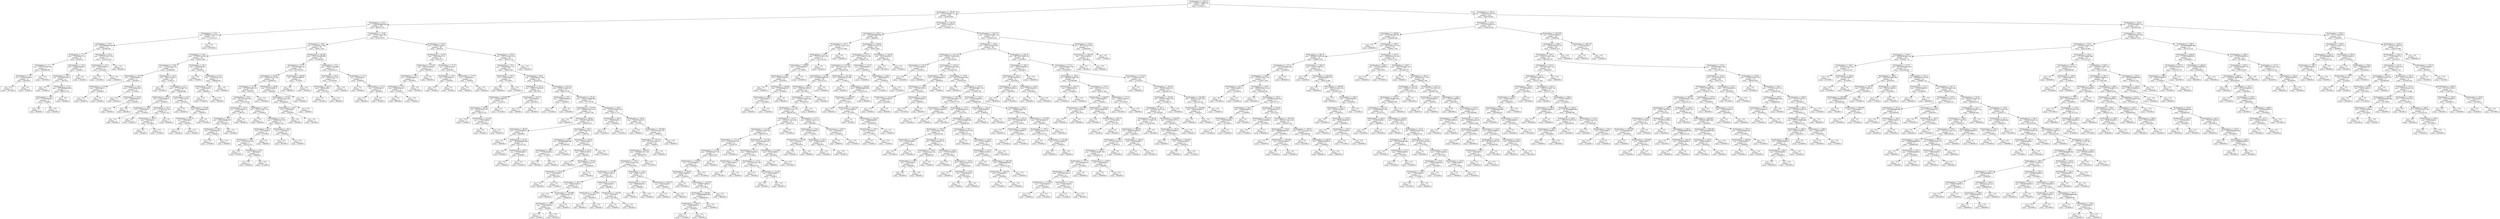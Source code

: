 digraph Tree {
node [shape=box] ;
0 [label="BuildingArea <= 186.18\nmse = 1058615739808.045\nsamples = 438\nvalue = 1478513.9"] ;
1 [label="BuildingArea <= 105.95\nmse = 270101864281.511\nsamples = 222\nvalue = 910078.829"] ;
0 -> 1 [labeldistance=2.5, labelangle=45, headlabel="True"] ;
2 [label="BuildingArea <= 30.3\nmse = 134668828888.889\nsamples = 105\nvalue = 669433.333"] ;
1 -> 2 ;
3 [label="BuildingArea <= 29.0\nmse = 400886722222.222\nsamples = 12\nvalue = 1111333.333"] ;
2 -> 3 ;
4 [label="BuildingArea <= 20.5\nmse = 92876082644.628\nsamples = 11\nvalue = 941909.091"] ;
3 -> 4 ;
5 [label="BuildingArea <= 7.0\nmse = 70148984375.0\nsamples = 8\nvalue = 832625.0"] ;
4 -> 5 ;
6 [label="BuildingArea <= 3.5\nmse = 67657555555.556\nsamples = 3\nvalue = 1044666.667"] ;
5 -> 6 ;
7 [label="BuildingArea <= 2.5\nmse = 23562250000.0\nsamples = 2\nvalue = 883500.0"] ;
6 -> 7 ;
8 [label="mse = 0.0\nsamples = 1\nvalue = 1037000.0"] ;
7 -> 8 ;
9 [label="mse = 0.0\nsamples = 1\nvalue = 730000.0"] ;
7 -> 9 ;
10 [label="mse = 0.0\nsamples = 1\nvalue = 1367000.0"] ;
6 -> 10 ;
11 [label="BuildingArea <= 18.5\nmse = 28480640000.0\nsamples = 5\nvalue = 705400.0"] ;
5 -> 11 ;
12 [label="BuildingArea <= 10.5\nmse = 26204687500.0\nsamples = 4\nvalue = 748750.0"] ;
11 -> 12 ;
13 [label="mse = 0.0\nsamples = 1\nvalue = 570000.0"] ;
12 -> 13 ;
14 [label="BuildingArea <= 15.5\nmse = 20738888888.889\nsamples = 3\nvalue = 808333.333"] ;
12 -> 14 ;
15 [label="BuildingArea <= 12.0\nmse = 21756250000.0\nsamples = 2\nvalue = 752500.0"] ;
14 -> 15 ;
16 [label="mse = 0.0\nsamples = 1\nvalue = 900000.0"] ;
15 -> 16 ;
17 [label="mse = 0.0\nsamples = 1\nvalue = 605000.0"] ;
15 -> 17 ;
18 [label="mse = 0.0\nsamples = 1\nvalue = 920000.0"] ;
14 -> 18 ;
19 [label="mse = 0.0\nsamples = 1\nvalue = 532000.0"] ;
11 -> 19 ;
20 [label="BuildingArea <= 26.5\nmse = 36705555555.556\nsamples = 3\nvalue = 1233333.333"] ;
4 -> 20 ;
21 [label="BuildingArea <= 23.5\nmse = 1056250000.0\nsamples = 2\nvalue = 1367500.0"] ;
20 -> 21 ;
22 [label="mse = 0.0\nsamples = 1\nvalue = 1335000.0"] ;
21 -> 22 ;
23 [label="mse = 0.0\nsamples = 1\nvalue = 1400000.0"] ;
21 -> 23 ;
24 [label="mse = 0.0\nsamples = 1\nvalue = 965000.0"] ;
20 -> 24 ;
25 [label="mse = 0.0\nsamples = 1\nvalue = 2975000.0"] ;
3 -> 25 ;
26 [label="BuildingArea <= 72.65\nmse = 71870073245.462\nsamples = 93\nvalue = 612413.978"] ;
2 -> 26 ;
27 [label="BuildingArea <= 49.0\nmse = 31224366143.862\nsamples = 43\nvalue = 440511.628"] ;
26 -> 27 ;
28 [label="BuildingArea <= 44.2\nmse = 3575655124.654\nsamples = 19\nvalue = 344947.368"] ;
27 -> 28 ;
29 [label="BuildingArea <= 35.82\nmse = 3138282222.222\nsamples = 15\nvalue = 331866.667"] ;
28 -> 29 ;
30 [label="BuildingArea <= 33.5\nmse = 2285000000.0\nsamples = 5\nvalue = 362500.0"] ;
29 -> 30 ;
31 [label="BuildingArea <= 31.8\nmse = 100000000.0\nsamples = 2\nvalue = 340000.0"] ;
30 -> 31 ;
32 [label="mse = 0.0\nsamples = 1\nvalue = 350000.0"] ;
31 -> 32 ;
33 [label="mse = 0.0\nsamples = 1\nvalue = 330000.0"] ;
31 -> 33 ;
34 [label="BuildingArea <= 34.5\nmse = 3179166666.667\nsamples = 3\nvalue = 377500.0"] ;
30 -> 34 ;
35 [label="mse = 0.0\nsamples = 1\nvalue = 442500.0"] ;
34 -> 35 ;
36 [label="BuildingArea <= 35.32\nmse = 1600000000.0\nsamples = 2\nvalue = 345000.0"] ;
34 -> 36 ;
37 [label="mse = 0.0\nsamples = 1\nvalue = 305000.0"] ;
36 -> 37 ;
38 [label="mse = 0.0\nsamples = 1\nvalue = 385000.0"] ;
36 -> 38 ;
39 [label="BuildingArea <= 36.5\nmse = 2861122500.0\nsamples = 10\nvalue = 316550.0"] ;
29 -> 39 ;
40 [label="mse = 0.0\nsamples = 1\nvalue = 210000.0"] ;
39 -> 40 ;
41 [label="BuildingArea <= 41.5\nmse = 1777432098.765\nsamples = 9\nvalue = 328388.889"] ;
39 -> 41 ;
42 [label="BuildingArea <= 39.25\nmse = 1216000000.0\nsamples = 5\nvalue = 353000.0"] ;
41 -> 42 ;
43 [label="BuildingArea <= 38.0\nmse = 225000000.0\nsamples = 2\nvalue = 315000.0"] ;
42 -> 43 ;
44 [label="mse = 0.0\nsamples = 1\nvalue = 300000.0"] ;
43 -> 44 ;
45 [label="mse = 0.0\nsamples = 1\nvalue = 330000.0"] ;
43 -> 45 ;
46 [label="BuildingArea <= 40.5\nmse = 272222222.222\nsamples = 3\nvalue = 378333.333"] ;
42 -> 46 ;
47 [label="BuildingArea <= 39.75\nmse = 56250000.0\nsamples = 2\nvalue = 367500.0"] ;
46 -> 47 ;
48 [label="mse = 0.0\nsamples = 1\nvalue = 360000.0"] ;
47 -> 48 ;
49 [label="mse = 0.0\nsamples = 1\nvalue = 375000.0"] ;
47 -> 49 ;
50 [label="mse = 0.0\nsamples = 1\nvalue = 400000.0"] ;
46 -> 50 ;
51 [label="BuildingArea <= 42.5\nmse = 775671875.0\nsamples = 4\nvalue = 297625.0"] ;
41 -> 51 ;
52 [label="mse = 0.0\nsamples = 1\nvalue = 265000.0"] ;
51 -> 52 ;
53 [label="BuildingArea <= 43.85\nmse = 561166666.667\nsamples = 3\nvalue = 308500.0"] ;
51 -> 53 ;
54 [label="BuildingArea <= 43.35\nmse = 25000000.0\nsamples = 2\nvalue = 325000.0"] ;
53 -> 54 ;
55 [label="mse = 0.0\nsamples = 1\nvalue = 320000.0"] ;
54 -> 55 ;
56 [label="mse = 0.0\nsamples = 1\nvalue = 330000.0"] ;
54 -> 56 ;
57 [label="mse = 0.0\nsamples = 1\nvalue = 275500.0"] ;
53 -> 57 ;
58 [label="BuildingArea <= 44.7\nmse = 2168000000.0\nsamples = 4\nvalue = 394000.0"] ;
28 -> 58 ;
59 [label="mse = 0.0\nsamples = 1\nvalue = 470000.0"] ;
58 -> 59 ;
60 [label="BuildingArea <= 47.5\nmse = 323555555.556\nsamples = 3\nvalue = 368666.667"] ;
58 -> 60 ;
61 [label="BuildingArea <= 46.0\nmse = 100000000.0\nsamples = 2\nvalue = 380000.0"] ;
60 -> 61 ;
62 [label="mse = 0.0\nsamples = 1\nvalue = 370000.0"] ;
61 -> 62 ;
63 [label="mse = 0.0\nsamples = 1\nvalue = 390000.0"] ;
61 -> 63 ;
64 [label="mse = 0.0\nsamples = 1\nvalue = 346000.0"] ;
60 -> 64 ;
65 [label="BuildingArea <= 68.305\nmse = 40159326388.889\nsamples = 24\nvalue = 516166.667"] ;
27 -> 65 ;
66 [label="BuildingArea <= 67.5\nmse = 47032976080.247\nsamples = 18\nvalue = 547194.444"] ;
65 -> 66 ;
67 [label="BuildingArea <= 63.85\nmse = 40504194335.938\nsamples = 16\nvalue = 520906.25"] ;
66 -> 67 ;
68 [label="BuildingArea <= 63.35\nmse = 45794505208.333\nsamples = 12\nvalue = 559875.0"] ;
67 -> 68 ;
69 [label="BuildingArea <= 56.0\nmse = 26133921487.603\nsamples = 11\nvalue = 515318.182"] ;
68 -> 69 ;
70 [label="BuildingArea <= 53.0\nmse = 61265046875.0\nsamples = 4\nvalue = 578875.0"] ;
69 -> 70 ;
71 [label="BuildingArea <= 51.5\nmse = 8381166666.667\nsamples = 3\nvalue = 443500.0"] ;
70 -> 71 ;
72 [label="BuildingArea <= 50.5\nmse = 1225000000.0\nsamples = 2\nvalue = 505000.0"] ;
71 -> 72 ;
73 [label="mse = 0.0\nsamples = 1\nvalue = 470000.0"] ;
72 -> 73 ;
74 [label="mse = 0.0\nsamples = 1\nvalue = 540000.0"] ;
72 -> 74 ;
75 [label="mse = 0.0\nsamples = 1\nvalue = 320500.0"] ;
71 -> 75 ;
76 [label="mse = 0.0\nsamples = 1\nvalue = 985000.0"] ;
70 -> 76 ;
77 [label="BuildingArea <= 58.5\nmse = 2431714285.714\nsamples = 7\nvalue = 479000.0"] ;
69 -> 77 ;
78 [label="mse = 0.0\nsamples = 1\nvalue = 390000.0"] ;
77 -> 78 ;
79 [label="BuildingArea <= 61.8\nmse = 1296805555.556\nsamples = 6\nvalue = 493833.333"] ;
77 -> 79 ;
80 [label="BuildingArea <= 61.3\nmse = 972750000.0\nsamples = 4\nvalue = 511500.0"] ;
79 -> 80 ;
81 [label="BuildingArea <= 59.5\nmse = 251555555.556\nsamples = 3\nvalue = 495333.333"] ;
80 -> 81 ;
82 [label="mse = 0.0\nsamples = 1\nvalue = 474000.0"] ;
81 -> 82 ;
83 [label="BuildingArea <= 60.5\nmse = 36000000.0\nsamples = 2\nvalue = 506000.0"] ;
81 -> 83 ;
84 [label="mse = 0.0\nsamples = 1\nvalue = 500000.0"] ;
83 -> 84 ;
85 [label="mse = 0.0\nsamples = 1\nvalue = 512000.0"] ;
83 -> 85 ;
86 [label="mse = 0.0\nsamples = 1\nvalue = 560000.0"] ;
80 -> 86 ;
87 [label="BuildingArea <= 62.5\nmse = 72250000.0\nsamples = 2\nvalue = 458500.0"] ;
79 -> 87 ;
88 [label="mse = 0.0\nsamples = 1\nvalue = 467000.0"] ;
87 -> 88 ;
89 [label="mse = 0.0\nsamples = 1\nvalue = 450000.0"] ;
87 -> 89 ;
90 [label="mse = 0.0\nsamples = 1\nvalue = 1050000.0"] ;
68 -> 90 ;
91 [label="BuildingArea <= 66.66\nmse = 6410500000.0\nsamples = 4\nvalue = 404000.0"] ;
67 -> 91 ;
92 [label="BuildingArea <= 65.66\nmse = 2040222222.222\nsamples = 3\nvalue = 363666.667"] ;
91 -> 92 ;
93 [label="BuildingArea <= 64.5\nmse = 20250000.0\nsamples = 2\nvalue = 395500.0"] ;
92 -> 93 ;
94 [label="mse = 0.0\nsamples = 1\nvalue = 400000.0"] ;
93 -> 94 ;
95 [label="mse = 0.0\nsamples = 1\nvalue = 391000.0"] ;
93 -> 95 ;
96 [label="mse = 0.0\nsamples = 1\nvalue = 300000.0"] ;
92 -> 96 ;
97 [label="mse = 0.0\nsamples = 1\nvalue = 525000.0"] ;
91 -> 97 ;
98 [label="BuildingArea <= 68.055\nmse = 49506250000.0\nsamples = 2\nvalue = 757500.0"] ;
66 -> 98 ;
99 [label="mse = 0.0\nsamples = 1\nvalue = 980000.0"] ;
98 -> 99 ;
100 [label="mse = 0.0\nsamples = 1\nvalue = 535000.0"] ;
98 -> 100 ;
101 [label="BuildingArea <= 70.5\nmse = 7985701388.889\nsamples = 6\nvalue = 423083.333"] ;
65 -> 101 ;
102 [label="BuildingArea <= 69.5\nmse = 1600722222.222\nsamples = 3\nvalue = 341166.667"] ;
101 -> 102 ;
103 [label="BuildingArea <= 68.75\nmse = 588062500.0\nsamples = 2\nvalue = 365750.0"] ;
102 -> 103 ;
104 [label="mse = 0.0\nsamples = 1\nvalue = 341500.0"] ;
103 -> 104 ;
105 [label="mse = 0.0\nsamples = 1\nvalue = 390000.0"] ;
103 -> 105 ;
106 [label="mse = 0.0\nsamples = 1\nvalue = 292000.0"] ;
102 -> 106 ;
107 [label="BuildingArea <= 71.5\nmse = 950000000.0\nsamples = 3\nvalue = 505000.0"] ;
101 -> 107 ;
108 [label="mse = 0.0\nsamples = 1\nvalue = 545000.0"] ;
107 -> 108 ;
109 [label="BuildingArea <= 72.15\nmse = 225000000.0\nsamples = 2\nvalue = 485000.0"] ;
107 -> 109 ;
110 [label="mse = 0.0\nsamples = 1\nvalue = 500000.0"] ;
109 -> 110 ;
111 [label="mse = 0.0\nsamples = 1\nvalue = 470000.0"] ;
109 -> 111 ;
112 [label="BuildingArea <= 78.27\nmse = 59556532500.0\nsamples = 50\nvalue = 760250.0"] ;
26 -> 112 ;
113 [label="BuildingArea <= 75.725\nmse = 59805984375.0\nsamples = 8\nvalue = 635375.0"] ;
112 -> 113 ;
114 [label="BuildingArea <= 75.225\nmse = 26975250000.0\nsamples = 4\nvalue = 846500.0"] ;
113 -> 114 ;
115 [label="BuildingArea <= 74.5\nmse = 25766000000.0\nsamples = 3\nvalue = 897000.0"] ;
114 -> 115 ;
116 [label="BuildingArea <= 73.5\nmse = 8649000000.0\nsamples = 2\nvalue = 797000.0"] ;
115 -> 116 ;
117 [label="mse = 0.0\nsamples = 1\nvalue = 890000.0"] ;
116 -> 117 ;
118 [label="mse = 0.0\nsamples = 1\nvalue = 704000.0"] ;
116 -> 118 ;
119 [label="mse = 0.0\nsamples = 1\nvalue = 1097000.0"] ;
115 -> 119 ;
120 [label="mse = 0.0\nsamples = 1\nvalue = 695000.0"] ;
114 -> 120 ;
121 [label="BuildingArea <= 77.25\nmse = 3489187500.0\nsamples = 4\nvalue = 424250.0"] ;
113 -> 121 ;
122 [label="BuildingArea <= 76.5\nmse = 992250000.0\nsamples = 2\nvalue = 478500.0"] ;
121 -> 122 ;
123 [label="mse = 0.0\nsamples = 1\nvalue = 510000.0"] ;
122 -> 123 ;
124 [label="mse = 0.0\nsamples = 1\nvalue = 447000.0"] ;
122 -> 124 ;
125 [label="BuildingArea <= 77.75\nmse = 100000000.0\nsamples = 2\nvalue = 370000.0"] ;
121 -> 125 ;
126 [label="mse = 0.0\nsamples = 1\nvalue = 360000.0"] ;
125 -> 126 ;
127 [label="mse = 0.0\nsamples = 1\nvalue = 380000.0"] ;
125 -> 127 ;
128 [label="BuildingArea <= 105.8\nmse = 55973016581.633\nsamples = 42\nvalue = 784035.714"] ;
112 -> 128 ;
129 [label="BuildingArea <= 79.5\nmse = 55392846817.371\nsamples = 41\nvalue = 790841.463"] ;
128 -> 129 ;
130 [label="BuildingArea <= 78.77\nmse = 6006250000.0\nsamples = 2\nvalue = 957500.0"] ;
129 -> 130 ;
131 [label="mse = 0.0\nsamples = 1\nvalue = 880000.0"] ;
130 -> 131 ;
132 [label="mse = 0.0\nsamples = 1\nvalue = 1035000.0"] ;
130 -> 132 ;
133 [label="BuildingArea <= 84.5\nmse = 56428086127.548\nsamples = 39\nvalue = 782294.872"] ;
129 -> 133 ;
134 [label="BuildingArea <= 82.15\nmse = 24881979166.667\nsamples = 6\nvalue = 681750.0"] ;
133 -> 134 ;
135 [label="BuildingArea <= 81.895\nmse = 29554296875.0\nsamples = 4\nvalue = 731875.0"] ;
134 -> 135 ;
136 [label="BuildingArea <= 80.35\nmse = 4405555555.555\nsamples = 3\nvalue = 638333.333"] ;
135 -> 136 ;
137 [label="mse = 0.0\nsamples = 1\nvalue = 710000.0"] ;
136 -> 137 ;
138 [label="BuildingArea <= 81.245\nmse = 2756250000.0\nsamples = 2\nvalue = 602500.0"] ;
136 -> 138 ;
139 [label="mse = 0.0\nsamples = 1\nvalue = 550000.0"] ;
138 -> 139 ;
140 [label="mse = 0.0\nsamples = 1\nvalue = 655000.0"] ;
138 -> 140 ;
141 [label="mse = 0.0\nsamples = 1\nvalue = 1012500.0"] ;
135 -> 141 ;
142 [label="BuildingArea <= 83.15\nmse = 462250000.0\nsamples = 2\nvalue = 581500.0"] ;
134 -> 142 ;
143 [label="mse = 0.0\nsamples = 1\nvalue = 560000.0"] ;
142 -> 143 ;
144 [label="mse = 0.0\nsamples = 1\nvalue = 603000.0"] ;
142 -> 144 ;
145 [label="BuildingArea <= 85.275\nmse = 59991501836.547\nsamples = 33\nvalue = 800575.758"] ;
133 -> 145 ;
146 [label="BuildingArea <= 85.1\nmse = 16900000000.0\nsamples = 2\nvalue = 1185000.0"] ;
145 -> 146 ;
147 [label="mse = 0.0\nsamples = 1\nvalue = 1315000.0"] ;
146 -> 147 ;
148 [label="mse = 0.0\nsamples = 1\nvalue = 1055000.0"] ;
146 -> 148 ;
149 [label="BuildingArea <= 95.25\nmse = 52622158688.866\nsamples = 31\nvalue = 775774.194"] ;
145 -> 149 ;
150 [label="BuildingArea <= 85.675\nmse = 40968556213.018\nsamples = 13\nvalue = 707461.538"] ;
149 -> 150 ;
151 [label="mse = 0.0\nsamples = 1\nvalue = 862000.0"] ;
150 -> 151 ;
152 [label="BuildingArea <= 88.65\nmse = 42226576388.889\nsamples = 12\nvalue = 694583.333"] ;
150 -> 152 ;
153 [label="BuildingArea <= 86.25\nmse = 16154000000.0\nsamples = 4\nvalue = 606000.0"] ;
152 -> 153 ;
154 [label="mse = 0.0\nsamples = 1\nvalue = 500000.0"] ;
153 -> 154 ;
155 [label="BuildingArea <= 87.25\nmse = 16544888888.889\nsamples = 3\nvalue = 641333.333"] ;
153 -> 155 ;
156 [label="mse = 0.0\nsamples = 1\nvalue = 816000.0"] ;
155 -> 156 ;
157 [label="BuildingArea <= 88.15\nmse = 1936000000.0\nsamples = 2\nvalue = 554000.0"] ;
155 -> 157 ;
158 [label="mse = 0.0\nsamples = 1\nvalue = 598000.0"] ;
157 -> 158 ;
159 [label="mse = 0.0\nsamples = 1\nvalue = 510000.0"] ;
157 -> 159 ;
160 [label="BuildingArea <= 92.0\nmse = 49377609375.0\nsamples = 8\nvalue = 738875.0"] ;
152 -> 160 ;
161 [label="BuildingArea <= 90.5\nmse = 95238888888.889\nsamples = 3\nvalue = 871666.667"] ;
160 -> 161 ;
162 [label="BuildingArea <= 89.5\nmse = 71556250000.0\nsamples = 2\nvalue = 717500.0"] ;
161 -> 162 ;
163 [label="mse = 0.0\nsamples = 1\nvalue = 985000.0"] ;
162 -> 163 ;
164 [label="mse = 0.0\nsamples = 1\nvalue = 450000.0"] ;
162 -> 164 ;
165 [label="mse = 0.0\nsamples = 1\nvalue = 1180000.0"] ;
161 -> 165 ;
166 [label="BuildingArea <= 94.25\nmse = 4932560000.0\nsamples = 5\nvalue = 659200.0"] ;
160 -> 166 ;
167 [label="BuildingArea <= 93.41\nmse = 3950187500.0\nsamples = 4\nvalue = 680250.0"] ;
166 -> 167 ;
168 [label="mse = 0.0\nsamples = 1\nvalue = 580000.0"] ;
167 -> 168 ;
169 [label="BuildingArea <= 93.92\nmse = 800222222.222\nsamples = 3\nvalue = 713666.667"] ;
167 -> 169 ;
170 [label="BuildingArea <= 93.83\nmse = 210250000.0\nsamples = 2\nvalue = 695500.0"] ;
169 -> 170 ;
171 [label="mse = 0.0\nsamples = 1\nvalue = 681000.0"] ;
170 -> 171 ;
172 [label="mse = 0.0\nsamples = 1\nvalue = 710000.0"] ;
170 -> 172 ;
173 [label="mse = 0.0\nsamples = 1\nvalue = 750000.0"] ;
169 -> 173 ;
174 [label="mse = 0.0\nsamples = 1\nvalue = 575000.0"] ;
166 -> 174 ;
175 [label="BuildingArea <= 98.0\nmse = 55234182098.766\nsamples = 18\nvalue = 825111.111"] ;
149 -> 175 ;
176 [label="BuildingArea <= 96.5\nmse = 2500000000.0\nsamples = 2\nvalue = 1260000.0"] ;
175 -> 176 ;
177 [label="mse = 0.0\nsamples = 1\nvalue = 1210000.0"] ;
176 -> 177 ;
178 [label="mse = 0.0\nsamples = 1\nvalue = 1310000.0"] ;
176 -> 178 ;
179 [label="BuildingArea <= 99.25\nmse = 35229781250.0\nsamples = 16\nvalue = 770750.0"] ;
175 -> 179 ;
180 [label="mse = 0.0\nsamples = 1\nvalue = 380000.0"] ;
179 -> 180 ;
181 [label="BuildingArea <= 105.465\nmse = 26720793333.333\nsamples = 15\nvalue = 796800.0"] ;
179 -> 181 ;
182 [label="BuildingArea <= 105.115\nmse = 25772821428.571\nsamples = 14\nvalue = 783000.0"] ;
181 -> 182 ;
183 [label="BuildingArea <= 104.815\nmse = 20398801775.148\nsamples = 13\nvalue = 805923.077"] ;
182 -> 183 ;
184 [label="BuildingArea <= 102.5\nmse = 9701102430.556\nsamples = 12\nvalue = 775041.667"] ;
183 -> 184 ;
185 [label="BuildingArea <= 101.44\nmse = 8359437500.0\nsamples = 8\nvalue = 805250.0"] ;
184 -> 185 ;
186 [label="BuildingArea <= 99.75\nmse = 9663250000.0\nsamples = 4\nvalue = 750500.0"] ;
185 -> 186 ;
187 [label="mse = 0.0\nsamples = 1\nvalue = 885000.0"] ;
186 -> 187 ;
188 [label="BuildingArea <= 100.985\nmse = 4844222222.222\nsamples = 3\nvalue = 705666.667"] ;
186 -> 188 ;
189 [label="BuildingArea <= 100.3\nmse = 4032250000.0\nsamples = 2\nvalue = 738500.0"] ;
188 -> 189 ;
190 [label="mse = 0.0\nsamples = 1\nvalue = 675000.0"] ;
189 -> 190 ;
191 [label="mse = 0.0\nsamples = 1\nvalue = 802000.0"] ;
189 -> 191 ;
192 [label="mse = 0.0\nsamples = 1\nvalue = 640000.0"] ;
188 -> 192 ;
193 [label="BuildingArea <= 101.73\nmse = 1060500000.0\nsamples = 4\nvalue = 860000.0"] ;
185 -> 193 ;
194 [label="BuildingArea <= 101.605\nmse = 2250000.0\nsamples = 2\nvalue = 892500.0"] ;
193 -> 194 ;
195 [label="mse = 0.0\nsamples = 1\nvalue = 894000.0"] ;
194 -> 195 ;
196 [label="mse = 0.0\nsamples = 1\nvalue = 891000.0"] ;
194 -> 196 ;
197 [label="BuildingArea <= 101.88\nmse = 6250000.0\nsamples = 2\nvalue = 827500.0"] ;
193 -> 197 ;
198 [label="mse = 0.0\nsamples = 1\nvalue = 830000.0"] ;
197 -> 198 ;
199 [label="mse = 0.0\nsamples = 1\nvalue = 825000.0"] ;
197 -> 199 ;
200 [label="BuildingArea <= 104.2\nmse = 6909171875.0\nsamples = 4\nvalue = 714625.0"] ;
184 -> 200 ;
201 [label="BuildingArea <= 103.5\nmse = 4900000000.0\nsamples = 2\nvalue = 680000.0"] ;
200 -> 201 ;
202 [label="mse = 0.0\nsamples = 1\nvalue = 750000.0"] ;
201 -> 202 ;
203 [label="mse = 0.0\nsamples = 1\nvalue = 610000.0"] ;
201 -> 203 ;
204 [label="BuildingArea <= 104.515\nmse = 6520562500.0\nsamples = 2\nvalue = 749250.0"] ;
200 -> 204 ;
205 [label="mse = 0.0\nsamples = 1\nvalue = 830000.0"] ;
204 -> 205 ;
206 [label="mse = 0.0\nsamples = 1\nvalue = 668500.0"] ;
204 -> 206 ;
207 [label="mse = 0.0\nsamples = 1\nvalue = 1176500.0"] ;
183 -> 207 ;
208 [label="mse = 0.0\nsamples = 1\nvalue = 485000.0"] ;
182 -> 208 ;
209 [label="mse = 0.0\nsamples = 1\nvalue = 990000.0"] ;
181 -> 209 ;
210 [label="mse = 0.0\nsamples = 1\nvalue = 505000.0"] ;
128 -> 210 ;
211 [label="BuildingArea <= 130.26\nmse = 293033181934.4\nsamples = 117\nvalue = 1126042.735"] ;
1 -> 211 ;
212 [label="BuildingArea <= 108.5\nmse = 194246988888.889\nsamples = 45\nvalue = 984000.0"] ;
211 -> 212 ;
213 [label="BuildingArea <= 107.7\nmse = 143730775510.204\nsamples = 7\nvalue = 1225714.286"] ;
212 -> 213 ;
214 [label="BuildingArea <= 107.2\nmse = 79279555555.556\nsamples = 6\nvalue = 1113333.333"] ;
213 -> 214 ;
215 [label="BuildingArea <= 106.88\nmse = 74765440000.0\nsamples = 5\nvalue = 1171600.0"] ;
214 -> 215 ;
216 [label="BuildingArea <= 106.1\nmse = 26060750000.0\nsamples = 4\nvalue = 1055500.0"] ;
215 -> 216 ;
217 [label="mse = 0.0\nsamples = 1\nvalue = 1300000.0"] ;
216 -> 217 ;
218 [label="BuildingArea <= 106.58\nmse = 8178666666.667\nsamples = 3\nvalue = 974000.0"] ;
216 -> 218 ;
219 [label="BuildingArea <= 106.3\nmse = 7225000000.0\nsamples = 2\nvalue = 1015000.0"] ;
218 -> 219 ;
220 [label="mse = 0.0\nsamples = 1\nvalue = 930000.0"] ;
219 -> 220 ;
221 [label="mse = 0.0\nsamples = 1\nvalue = 1100000.0"] ;
219 -> 221 ;
222 [label="mse = 0.0\nsamples = 1\nvalue = 892000.0"] ;
218 -> 222 ;
223 [label="mse = 0.0\nsamples = 1\nvalue = 1636000.0"] ;
215 -> 223 ;
224 [label="mse = 0.0\nsamples = 1\nvalue = 822000.0"] ;
214 -> 224 ;
225 [label="mse = 0.0\nsamples = 1\nvalue = 1900000.0"] ;
213 -> 225 ;
226 [label="BuildingArea <= 129.46\nmse = 190807367728.532\nsamples = 38\nvalue = 939473.684"] ;
212 -> 226 ;
227 [label="BuildingArea <= 127.4\nmse = 192772969714.506\nsamples = 36\nvalue = 958902.778"] ;
226 -> 227 ;
228 [label="BuildingArea <= 123.105\nmse = 201125875114.784\nsamples = 33\nvalue = 932439.394"] ;
227 -> 228 ;
229 [label="BuildingArea <= 122.93\nmse = 231696893860.947\nsamples = 26\nvalue = 991519.231"] ;
228 -> 229 ;
230 [label="BuildingArea <= 122.43\nmse = 189849617600.0\nsamples = 25\nvalue = 947180.0"] ;
229 -> 230 ;
231 [label="BuildingArea <= 119.77\nmse = 179299134982.639\nsamples = 24\nvalue = 974354.167"] ;
230 -> 231 ;
232 [label="BuildingArea <= 115.48\nmse = 127993333161.157\nsamples = 22\nvalue = 899295.455"] ;
231 -> 232 ;
233 [label="BuildingArea <= 114.5\nmse = 144433311523.438\nsamples = 16\nvalue = 976281.25"] ;
232 -> 233 ;
234 [label="BuildingArea <= 112.45\nmse = 116816415555.556\nsamples = 15\nvalue = 928033.333"] ;
233 -> 234 ;
235 [label="BuildingArea <= 111.52\nmse = 175628859375.0\nsamples = 8\nvalue = 1033875.0"] ;
234 -> 235 ;
236 [label="BuildingArea <= 111.02\nmse = 97238693877.551\nsamples = 7\nvalue = 920142.857"] ;
235 -> 236 ;
237 [label="BuildingArea <= 110.935\nmse = 73165000000.0\nsamples = 6\nvalue = 996000.0"] ;
236 -> 237 ;
238 [label="BuildingArea <= 109.25\nmse = 45663360000.0\nsamples = 5\nvalue = 912200.0"] ;
237 -> 238 ;
239 [label="mse = 0.0\nsamples = 1\nvalue = 675000.0"] ;
238 -> 239 ;
240 [label="BuildingArea <= 110.435\nmse = 39496750000.0\nsamples = 4\nvalue = 971500.0"] ;
238 -> 240 ;
241 [label="BuildingArea <= 109.99\nmse = 14896888888.889\nsamples = 3\nvalue = 1068666.667"] ;
240 -> 241 ;
242 [label="BuildingArea <= 109.74\nmse = 9409000000.0\nsamples = 2\nvalue = 1003000.0"] ;
241 -> 242 ;
243 [label="mse = 0.0\nsamples = 1\nvalue = 1100000.0"] ;
242 -> 243 ;
244 [label="mse = 0.0\nsamples = 1\nvalue = 906000.0"] ;
242 -> 244 ;
245 [label="mse = 0.0\nsamples = 1\nvalue = 1200000.0"] ;
241 -> 245 ;
246 [label="mse = 0.0\nsamples = 1\nvalue = 680000.0"] ;
240 -> 246 ;
247 [label="mse = 0.0\nsamples = 1\nvalue = 1415000.0"] ;
237 -> 247 ;
248 [label="mse = 0.0\nsamples = 1\nvalue = 465000.0"] ;
236 -> 248 ;
249 [label="mse = 0.0\nsamples = 1\nvalue = 1830000.0"] ;
235 -> 249 ;
250 [label="BuildingArea <= 113.785\nmse = 22167602040.816\nsamples = 7\nvalue = 807071.429"] ;
234 -> 250 ;
251 [label="BuildingArea <= 113.1\nmse = 10499560000.0\nsamples = 5\nvalue = 737300.0"] ;
250 -> 251 ;
252 [label="BuildingArea <= 112.95\nmse = 600250000.0\nsamples = 2\nvalue = 805500.0"] ;
251 -> 252 ;
253 [label="mse = 0.0\nsamples = 1\nvalue = 781000.0"] ;
252 -> 253 ;
254 [label="mse = 0.0\nsamples = 1\nvalue = 830000.0"] ;
252 -> 254 ;
255 [label="BuildingArea <= 113.4\nmse = 11931055555.556\nsamples = 3\nvalue = 691833.333"] ;
251 -> 255 ;
256 [label="mse = 0.0\nsamples = 1\nvalue = 556500.0"] ;
255 -> 256 ;
257 [label="BuildingArea <= 113.68\nmse = 4160250000.0\nsamples = 2\nvalue = 759500.0"] ;
255 -> 257 ;
258 [label="mse = 0.0\nsamples = 1\nvalue = 695000.0"] ;
257 -> 258 ;
259 [label="mse = 0.0\nsamples = 1\nvalue = 824000.0"] ;
257 -> 259 ;
260 [label="BuildingArea <= 113.905\nmse = 8742250000.0\nsamples = 2\nvalue = 981500.0"] ;
250 -> 260 ;
261 [label="mse = 0.0\nsamples = 1\nvalue = 888000.0"] ;
260 -> 261 ;
262 [label="mse = 0.0\nsamples = 1\nvalue = 1075000.0"] ;
260 -> 262 ;
263 [label="mse = 0.0\nsamples = 1\nvalue = 1700000.0"] ;
233 -> 263 ;
264 [label="BuildingArea <= 117.5\nmse = 26202333333.333\nsamples = 6\nvalue = 694000.0"] ;
232 -> 264 ;
265 [label="BuildingArea <= 116.2\nmse = 29344250000.0\nsamples = 4\nvalue = 751500.0"] ;
264 -> 265 ;
266 [label="BuildingArea <= 115.98\nmse = 6250000.0\nsamples = 2\nvalue = 602500.0"] ;
265 -> 266 ;
267 [label="mse = 0.0\nsamples = 1\nvalue = 605000.0"] ;
266 -> 267 ;
268 [label="mse = 0.0\nsamples = 1\nvalue = 600000.0"] ;
266 -> 268 ;
269 [label="BuildingArea <= 116.7\nmse = 14280250000.0\nsamples = 2\nvalue = 900500.0"] ;
265 -> 269 ;
270 [label="mse = 0.0\nsamples = 1\nvalue = 1020000.0"] ;
269 -> 270 ;
271 [label="mse = 0.0\nsamples = 1\nvalue = 781000.0"] ;
269 -> 271 ;
272 [label="BuildingArea <= 118.27\nmse = 81000000.0\nsamples = 2\nvalue = 579000.0"] ;
264 -> 272 ;
273 [label="mse = 0.0\nsamples = 1\nvalue = 588000.0"] ;
272 -> 273 ;
274 [label="mse = 0.0\nsamples = 1\nvalue = 570000.0"] ;
272 -> 274 ;
275 [label="mse = 0.0\nsamples = 2\nvalue = 1800000.0"] ;
231 -> 275 ;
276 [label="mse = 0.0\nsamples = 1\nvalue = 295000.0"] ;
230 -> 276 ;
277 [label="mse = 0.0\nsamples = 1\nvalue = 2100000.0"] ;
229 -> 277 ;
278 [label="BuildingArea <= 123.355\nmse = 26458285714.286\nsamples = 7\nvalue = 713000.0"] ;
228 -> 278 ;
279 [label="mse = 0.0\nsamples = 1\nvalue = 465000.0"] ;
278 -> 279 ;
280 [label="BuildingArea <= 126.85\nmse = 18908888888.889\nsamples = 6\nvalue = 754333.333"] ;
278 -> 280 ;
281 [label="BuildingArea <= 123.975\nmse = 14417360000.0\nsamples = 5\nvalue = 717200.0"] ;
280 -> 281 ;
282 [label="mse = 0.0\nsamples = 1\nvalue = 900000.0"] ;
281 -> 282 ;
283 [label="BuildingArea <= 124.725\nmse = 7579250000.0\nsamples = 4\nvalue = 671500.0"] ;
281 -> 283 ;
284 [label="mse = 0.0\nsamples = 1\nvalue = 521000.0"] ;
283 -> 284 ;
285 [label="BuildingArea <= 126.35\nmse = 38888888.889\nsamples = 3\nvalue = 721666.667"] ;
283 -> 285 ;
286 [label="BuildingArea <= 125.5\nmse = 6250000.0\nsamples = 2\nvalue = 717500.0"] ;
285 -> 286 ;
287 [label="mse = 0.0\nsamples = 1\nvalue = 720000.0"] ;
286 -> 287 ;
288 [label="mse = 0.0\nsamples = 1\nvalue = 715000.0"] ;
286 -> 288 ;
289 [label="mse = 0.0\nsamples = 1\nvalue = 730000.0"] ;
285 -> 289 ;
290 [label="mse = 0.0\nsamples = 1\nvalue = 940000.0"] ;
280 -> 290 ;
291 [label="BuildingArea <= 127.9\nmse = 8450000000.0\nsamples = 3\nvalue = 1250000.0"] ;
227 -> 291 ;
292 [label="mse = 0.0\nsamples = 1\nvalue = 1360000.0"] ;
291 -> 292 ;
293 [label="BuildingArea <= 128.5\nmse = 3600000000.0\nsamples = 2\nvalue = 1195000.0"] ;
291 -> 293 ;
294 [label="mse = 0.0\nsamples = 1\nvalue = 1135000.0"] ;
293 -> 294 ;
295 [label="mse = 0.0\nsamples = 1\nvalue = 1255000.0"] ;
293 -> 295 ;
296 [label="BuildingArea <= 129.96\nmse = 26325062500.0\nsamples = 2\nvalue = 589750.0"] ;
226 -> 296 ;
297 [label="mse = 0.0\nsamples = 1\nvalue = 427500.0"] ;
296 -> 297 ;
298 [label="mse = 0.0\nsamples = 1\nvalue = 752000.0"] ;
296 -> 298 ;
299 [label="BuildingArea <= 184.375\nmse = 334283161844.136\nsamples = 72\nvalue = 1214819.444"] ;
211 -> 299 ;
300 [label="BuildingArea <= 158.5\nmse = 340515520478.891\nsamples = 69\nvalue = 1233173.913"] ;
299 -> 300 ;
301 [label="BuildingArea <= 131.135\nmse = 198424751020.408\nsamples = 35\nvalue = 1138142.857"] ;
300 -> 301 ;
302 [label="BuildingArea <= 130.76\nmse = 75350250000.0\nsamples = 2\nvalue = 1725500.0"] ;
301 -> 302 ;
303 [label="mse = 0.0\nsamples = 1\nvalue = 1451000.0"] ;
302 -> 303 ;
304 [label="mse = 0.0\nsamples = 1\nvalue = 2000000.0"] ;
302 -> 304 ;
305 [label="BuildingArea <= 134.15\nmse = 183708247933.884\nsamples = 33\nvalue = 1102545.455"] ;
301 -> 305 ;
306 [label="BuildingArea <= 133.5\nmse = 18198960000.0\nsamples = 5\nvalue = 868200.0"] ;
305 -> 306 ;
307 [label="BuildingArea <= 132.3\nmse = 13907687500.0\nsamples = 4\nvalue = 910250.0"] ;
306 -> 307 ;
308 [label="BuildingArea <= 131.635\nmse = 1806250000.0\nsamples = 2\nvalue = 822500.0"] ;
307 -> 308 ;
309 [label="mse = 0.0\nsamples = 1\nvalue = 780000.0"] ;
308 -> 309 ;
310 [label="mse = 0.0\nsamples = 1\nvalue = 865000.0"] ;
308 -> 310 ;
311 [label="BuildingArea <= 132.8\nmse = 10609000000.0\nsamples = 2\nvalue = 998000.0"] ;
307 -> 311 ;
312 [label="mse = 0.0\nsamples = 1\nvalue = 1101000.0"] ;
311 -> 312 ;
313 [label="mse = 0.0\nsamples = 1\nvalue = 895000.0"] ;
311 -> 313 ;
314 [label="mse = 0.0\nsamples = 1\nvalue = 700000.0"] ;
306 -> 314 ;
315 [label="BuildingArea <= 134.9\nmse = 201705524234.694\nsamples = 28\nvalue = 1144392.857"] ;
305 -> 315 ;
316 [label="mse = 0.0\nsamples = 1\nvalue = 1900000.0"] ;
315 -> 316 ;
317 [label="BuildingArea <= 151.27\nmse = 187246908093.279\nsamples = 27\nvalue = 1116407.407"] ;
315 -> 317 ;
318 [label="BuildingArea <= 136.745\nmse = 214138839506.173\nsamples = 18\nvalue = 1184777.778"] ;
317 -> 318 ;
319 [label="BuildingArea <= 135.995\nmse = 194481000000.0\nsamples = 2\nvalue = 801000.0"] ;
318 -> 319 ;
320 [label="mse = 0.0\nsamples = 1\nvalue = 1242000.0"] ;
319 -> 320 ;
321 [label="mse = 0.0\nsamples = 1\nvalue = 360000.0"] ;
319 -> 321 ;
322 [label="BuildingArea <= 137.5\nmse = 195884062500.0\nsamples = 16\nvalue = 1232750.0"] ;
318 -> 322 ;
323 [label="mse = 0.0\nsamples = 1\nvalue = 2251000.0"] ;
322 -> 323 ;
324 [label="BuildingArea <= 146.5\nmse = 135212648888.889\nsamples = 15\nvalue = 1164866.667"] ;
322 -> 324 ;
325 [label="BuildingArea <= 139.2\nmse = 91201506172.84\nsamples = 9\nvalue = 1035222.222"] ;
324 -> 325 ;
326 [label="BuildingArea <= 138.5\nmse = 5625000000.0\nsamples = 2\nvalue = 1350000.0"] ;
325 -> 326 ;
327 [label="mse = 0.0\nsamples = 1\nvalue = 1275000.0"] ;
326 -> 327 ;
328 [label="mse = 0.0\nsamples = 1\nvalue = 1425000.0"] ;
326 -> 328 ;
329 [label="BuildingArea <= 141.5\nmse = 79253346938.776\nsamples = 7\nvalue = 945285.714"] ;
325 -> 329 ;
330 [label="BuildingArea <= 140.5\nmse = 2524222222.222\nsamples = 3\nvalue = 795666.667"] ;
329 -> 330 ;
331 [label="BuildingArea <= 139.7\nmse = 552250000.0\nsamples = 2\nvalue = 828500.0"] ;
330 -> 331 ;
332 [label="mse = 0.0\nsamples = 1\nvalue = 852000.0"] ;
331 -> 332 ;
333 [label="mse = 0.0\nsamples = 1\nvalue = 805000.0"] ;
331 -> 333 ;
334 [label="mse = 0.0\nsamples = 1\nvalue = 730000.0"] ;
330 -> 334 ;
335 [label="BuildingArea <= 143.0\nmse = 107418750000.0\nsamples = 4\nvalue = 1057500.0"] ;
329 -> 335 ;
336 [label="mse = 0.0\nsamples = 1\nvalue = 1600000.0"] ;
335 -> 336 ;
337 [label="BuildingArea <= 144.5\nmse = 12422222222.222\nsamples = 3\nvalue = 876666.667"] ;
335 -> 337 ;
338 [label="mse = 0.0\nsamples = 1\nvalue = 1000000.0"] ;
337 -> 338 ;
339 [label="BuildingArea <= 145.5\nmse = 7225000000.0\nsamples = 2\nvalue = 815000.0"] ;
337 -> 339 ;
340 [label="mse = 0.0\nsamples = 1\nvalue = 730000.0"] ;
339 -> 340 ;
341 [label="mse = 0.0\nsamples = 1\nvalue = 900000.0"] ;
339 -> 341 ;
342 [label="BuildingArea <= 147.1\nmse = 138200555555.556\nsamples = 6\nvalue = 1359333.333"] ;
324 -> 342 ;
343 [label="mse = 0.0\nsamples = 1\nvalue = 2000000.0"] ;
342 -> 343 ;
344 [label="BuildingArea <= 150.0\nmse = 67331760000.0\nsamples = 5\nvalue = 1231200.0"] ;
342 -> 344 ;
345 [label="BuildingArea <= 147.6\nmse = 29092187500.0\nsamples = 4\nvalue = 1126250.0"] ;
344 -> 345 ;
346 [label="mse = 0.0\nsamples = 1\nvalue = 835000.0"] ;
345 -> 346 ;
347 [label="BuildingArea <= 148.735\nmse = 1088888888.889\nsamples = 3\nvalue = 1223333.333"] ;
345 -> 347 ;
348 [label="BuildingArea <= 148.235\nmse = 225000000.0\nsamples = 2\nvalue = 1245000.0"] ;
347 -> 348 ;
349 [label="mse = 0.0\nsamples = 1\nvalue = 1230000.0"] ;
348 -> 349 ;
350 [label="mse = 0.0\nsamples = 1\nvalue = 1260000.0"] ;
348 -> 350 ;
351 [label="mse = 0.0\nsamples = 1\nvalue = 1180000.0"] ;
347 -> 351 ;
352 [label="mse = 0.0\nsamples = 1\nvalue = 1651000.0"] ;
344 -> 352 ;
353 [label="BuildingArea <= 153.5\nmse = 105416000000.0\nsamples = 9\nvalue = 979666.667"] ;
317 -> 353 ;
354 [label="BuildingArea <= 152.27\nmse = 6084000000.0\nsamples = 2\nvalue = 556000.0"] ;
353 -> 354 ;
355 [label="mse = 0.0\nsamples = 1\nvalue = 478000.0"] ;
354 -> 355 ;
356 [label="mse = 0.0\nsamples = 1\nvalue = 634000.0"] ;
354 -> 356 ;
357 [label="BuildingArea <= 155.5\nmse = 67860204081.633\nsamples = 7\nvalue = 1100714.286"] ;
353 -> 357 ;
358 [label="BuildingArea <= 154.15\nmse = 27116666666.667\nsamples = 3\nvalue = 1315000.0"] ;
357 -> 358 ;
359 [label="mse = 0.0\nsamples = 1\nvalue = 1500000.0"] ;
358 -> 359 ;
360 [label="BuildingArea <= 154.65\nmse = 15006250000.0\nsamples = 2\nvalue = 1222500.0"] ;
358 -> 360 ;
361 [label="mse = 0.0\nsamples = 1\nvalue = 1100000.0"] ;
360 -> 361 ;
362 [label="mse = 0.0\nsamples = 1\nvalue = 1345000.0"] ;
360 -> 362 ;
363 [label="BuildingArea <= 157.968\nmse = 38150000000.0\nsamples = 4\nvalue = 940000.0"] ;
357 -> 363 ;
364 [label="BuildingArea <= 156.3\nmse = 20822222222.222\nsamples = 3\nvalue = 853333.333"] ;
363 -> 364 ;
365 [label="mse = 0.0\nsamples = 1\nvalue = 970000.0"] ;
364 -> 365 ;
366 [label="BuildingArea <= 157.268\nmse = 21025000000.0\nsamples = 2\nvalue = 795000.0"] ;
364 -> 366 ;
367 [label="mse = 0.0\nsamples = 1\nvalue = 650000.0"] ;
366 -> 367 ;
368 [label="mse = 0.0\nsamples = 1\nvalue = 940000.0"] ;
366 -> 368 ;
369 [label="mse = 0.0\nsamples = 1\nvalue = 1200000.0"] ;
363 -> 369 ;
370 [label="BuildingArea <= 165.25\nmse = 467918970588.235\nsamples = 34\nvalue = 1331000.0"] ;
300 -> 370 ;
371 [label="BuildingArea <= 164.5\nmse = 396762560000.0\nsamples = 5\nvalue = 1884200.0"] ;
370 -> 371 ;
372 [label="BuildingArea <= 161.5\nmse = 210467687500.0\nsamples = 4\nvalue = 1645250.0"] ;
371 -> 372 ;
373 [label="BuildingArea <= 159.5\nmse = 188790250000.0\nsamples = 2\nvalue = 1365500.0"] ;
372 -> 373 ;
374 [label="mse = 0.0\nsamples = 1\nvalue = 1800000.0"] ;
373 -> 374 ;
375 [label="mse = 0.0\nsamples = 1\nvalue = 931000.0"] ;
373 -> 375 ;
376 [label="BuildingArea <= 163.5\nmse = 75625000000.0\nsamples = 2\nvalue = 1925000.0"] ;
372 -> 376 ;
377 [label="mse = 0.0\nsamples = 1\nvalue = 2200000.0"] ;
376 -> 377 ;
378 [label="mse = 0.0\nsamples = 1\nvalue = 1650000.0"] ;
376 -> 378 ;
379 [label="mse = 0.0\nsamples = 1\nvalue = 2840000.0"] ;
371 -> 379 ;
380 [label="BuildingArea <= 172.5\nmse = 418326269916.766\nsamples = 29\nvalue = 1235620.69"] ;
370 -> 380 ;
381 [label="BuildingArea <= 166.5\nmse = 68696932098.766\nsamples = 9\nvalue = 925388.889"] ;
380 -> 381 ;
382 [label="BuildingArea <= 165.75\nmse = 2809000000.0\nsamples = 2\nvalue = 1252000.0"] ;
381 -> 382 ;
383 [label="mse = 0.0\nsamples = 1\nvalue = 1199000.0"] ;
382 -> 383 ;
384 [label="mse = 0.0\nsamples = 1\nvalue = 1305000.0"] ;
382 -> 384 ;
385 [label="BuildingArea <= 170.5\nmse = 48335387755.102\nsamples = 7\nvalue = 832071.429"] ;
381 -> 385 ;
386 [label="BuildingArea <= 168.505\nmse = 7699340000.0\nsamples = 5\nvalue = 716400.0"] ;
385 -> 386 ;
387 [label="BuildingArea <= 167.505\nmse = 1387562500.0\nsamples = 2\nvalue = 645750.0"] ;
386 -> 387 ;
388 [label="mse = 0.0\nsamples = 1\nvalue = 683000.0"] ;
387 -> 388 ;
389 [label="mse = 0.0\nsamples = 1\nvalue = 608500.0"] ;
387 -> 389 ;
390 [label="BuildingArea <= 169.25\nmse = 6361166666.667\nsamples = 3\nvalue = 763500.0"] ;
386 -> 390 ;
391 [label="mse = 0.0\nsamples = 1\nvalue = 875000.0"] ;
390 -> 391 ;
392 [label="BuildingArea <= 169.75\nmse = 217562500.0\nsamples = 2\nvalue = 707750.0"] ;
390 -> 392 ;
393 [label="mse = 0.0\nsamples = 1\nvalue = 722500.0"] ;
392 -> 393 ;
394 [label="mse = 0.0\nsamples = 1\nvalue = 693000.0"] ;
392 -> 394 ;
395 [label="BuildingArea <= 171.5\nmse = 32851562500.0\nsamples = 2\nvalue = 1121250.0"] ;
385 -> 395 ;
396 [label="mse = 0.0\nsamples = 1\nvalue = 1302500.0"] ;
395 -> 396 ;
397 [label="mse = 0.0\nsamples = 1\nvalue = 940000.0"] ;
395 -> 397 ;
398 [label="BuildingArea <= 173.225\nmse = 512860411875.0\nsamples = 20\nvalue = 1375225.0"] ;
380 -> 398 ;
399 [label="mse = 0.0\nsamples = 1\nvalue = 2950000.0"] ;
398 -> 399 ;
400 [label="BuildingArea <= 183.42\nmse = 402461580332.41\nsamples = 19\nvalue = 1292342.105"] ;
398 -> 400 ;
401 [label="BuildingArea <= 182.95\nmse = 423491749023.438\nsamples = 16\nvalue = 1335281.25"] ;
400 -> 401 ;
402 [label="BuildingArea <= 181.3\nmse = 354593615555.555\nsamples = 15\nvalue = 1257366.667"] ;
401 -> 402 ;
403 [label="BuildingArea <= 180.95\nmse = 393317157024.793\nsamples = 11\nvalue = 1372545.455"] ;
402 -> 403 ;
404 [label="BuildingArea <= 180.28\nmse = 262842610000.0\nsamples = 10\nvalue = 1248300.0"] ;
403 -> 404 ;
405 [label="BuildingArea <= 179.5\nmse = 237419234375.0\nsamples = 8\nvalue = 1381625.0"] ;
404 -> 405 ;
406 [label="BuildingArea <= 178.27\nmse = 133636244897.959\nsamples = 7\nvalue = 1250428.571"] ;
405 -> 406 ;
407 [label="BuildingArea <= 177.4\nmse = 147146000000.0\nsamples = 5\nvalue = 1357000.0"] ;
406 -> 407 ;
408 [label="BuildingArea <= 175.5\nmse = 20579687500.0\nsamples = 4\nvalue = 1176250.0"] ;
407 -> 408 ;
409 [label="BuildingArea <= 174.225\nmse = 7225000000.0\nsamples = 2\nvalue = 1300000.0"] ;
408 -> 409 ;
410 [label="mse = 0.0\nsamples = 1\nvalue = 1385000.0"] ;
409 -> 410 ;
411 [label="mse = 0.0\nsamples = 1\nvalue = 1215000.0"] ;
409 -> 411 ;
412 [label="BuildingArea <= 176.5\nmse = 3306250000.0\nsamples = 2\nvalue = 1052500.0"] ;
408 -> 412 ;
413 [label="mse = 0.0\nsamples = 1\nvalue = 1110000.0"] ;
412 -> 413 ;
414 [label="mse = 0.0\nsamples = 1\nvalue = 995000.0"] ;
412 -> 414 ;
415 [label="mse = 0.0\nsamples = 1\nvalue = 2080000.0"] ;
407 -> 415 ;
416 [label="BuildingArea <= 178.87\nmse = 484000000.0\nsamples = 2\nvalue = 984000.0"] ;
406 -> 416 ;
417 [label="mse = 0.0\nsamples = 1\nvalue = 1006000.0"] ;
416 -> 417 ;
418 [label="mse = 0.0\nsamples = 1\nvalue = 962000.0"] ;
416 -> 418 ;
419 [label="mse = 0.0\nsamples = 1\nvalue = 2300000.0"] ;
405 -> 419 ;
420 [label="BuildingArea <= 180.73\nmse = 9025000000.0\nsamples = 2\nvalue = 715000.0"] ;
404 -> 420 ;
421 [label="mse = 0.0\nsamples = 1\nvalue = 620000.0"] ;
420 -> 421 ;
422 [label="mse = 0.0\nsamples = 1\nvalue = 810000.0"] ;
420 -> 422 ;
423 [label="mse = 0.0\nsamples = 1\nvalue = 2615000.0"] ;
403 -> 423 ;
424 [label="BuildingArea <= 182.875\nmse = 111296671875.0\nsamples = 4\nvalue = 940625.0"] ;
402 -> 424 ;
425 [label="BuildingArea <= 181.8\nmse = 95610500000.0\nsamples = 3\nvalue = 1055500.0"] ;
424 -> 425 ;
426 [label="mse = 0.0\nsamples = 1\nvalue = 650000.0"] ;
425 -> 426 ;
427 [label="BuildingArea <= 182.425\nmse = 20093062500.0\nsamples = 2\nvalue = 1258250.0"] ;
425 -> 427 ;
428 [label="mse = 0.0\nsamples = 1\nvalue = 1400000.0"] ;
427 -> 428 ;
429 [label="mse = 0.0\nsamples = 1\nvalue = 1116500.0"] ;
427 -> 429 ;
430 [label="mse = 0.0\nsamples = 1\nvalue = 596000.0"] ;
424 -> 430 ;
431 [label="mse = 0.0\nsamples = 1\nvalue = 2504000.0"] ;
401 -> 431 ;
432 [label="BuildingArea <= 183.985\nmse = 228022222222.222\nsamples = 3\nvalue = 1063333.333"] ;
400 -> 432 ;
433 [label="BuildingArea <= 183.905\nmse = 38025000000.0\nsamples = 2\nvalue = 745000.0"] ;
432 -> 433 ;
434 [label="mse = 0.0\nsamples = 1\nvalue = 940000.0"] ;
433 -> 434 ;
435 [label="mse = 0.0\nsamples = 1\nvalue = 550000.0"] ;
433 -> 435 ;
436 [label="mse = 0.0\nsamples = 1\nvalue = 1700000.0"] ;
432 -> 436 ;
437 [label="BuildingArea <= 185.5\nmse = 4977555555.556\nsamples = 3\nvalue = 792666.667"] ;
299 -> 437 ;
438 [label="BuildingArea <= 184.875\nmse = 4032250000.0\nsamples = 2\nvalue = 826500.0"] ;
437 -> 438 ;
439 [label="mse = 0.0\nsamples = 1\nvalue = 763000.0"] ;
438 -> 439 ;
440 [label="mse = 0.0\nsamples = 1\nvalue = 890000.0"] ;
438 -> 440 ;
441 [label="mse = 0.0\nsamples = 1\nvalue = 725000.0"] ;
437 -> 441 ;
442 [label="BuildingArea <= 301.0\nmse = 1195620063729.676\nsamples = 216\nvalue = 2062738.833"] ;
0 -> 442 [labeldistance=2.5, labelangle=-45, headlabel="False"] ;
443 [label="BuildingArea <= 235.5\nmse = 473814108196.814\nsamples = 103\nvalue = 1706332.039"] ;
442 -> 443 ;
444 [label="BuildingArea <= 186.68\nmse = 572161907269.491\nsamples = 53\nvalue = 1618290.566"] ;
443 -> 444 ;
445 [label="mse = 0.0\nsamples = 1\nvalue = 2600000.0"] ;
444 -> 445 ;
446 [label="BuildingArea <= 205.5\nmse = 564274883713.018\nsamples = 52\nvalue = 1599411.538"] ;
444 -> 446 ;
447 [label="BuildingArea <= 198.75\nmse = 449489579395.084\nsamples = 23\nvalue = 1498913.043"] ;
446 -> 447 ;
448 [label="BuildingArea <= 197.5\nmse = 515720666666.666\nsamples = 15\nvalue = 1626000.0"] ;
447 -> 448 ;
449 [label="BuildingArea <= 188.5\nmse = 437901530612.245\nsamples = 14\nvalue = 1538571.429"] ;
448 -> 449 ;
450 [label="BuildingArea <= 187.5\nmse = 6006250000.0\nsamples = 2\nvalue = 1152500.0"] ;
449 -> 450 ;
451 [label="mse = 0.0\nsamples = 1\nvalue = 1075000.0"] ;
450 -> 451 ;
452 [label="mse = 0.0\nsamples = 1\nvalue = 1230000.0"] ;
450 -> 452 ;
453 [label="BuildingArea <= 189.5\nmse = 480901909722.222\nsamples = 12\nvalue = 1602916.667"] ;
449 -> 453 ;
454 [label="mse = 0.0\nsamples = 1\nvalue = 2650000.0"] ;
453 -> 454 ;
455 [label="BuildingArea <= 192.5\nmse = 415888016528.926\nsamples = 11\nvalue = 1507727.273"] ;
453 -> 455 ;
456 [label="BuildingArea <= 191.5\nmse = 51800000000.0\nsamples = 3\nvalue = 1120000.0"] ;
455 -> 456 ;
457 [label="BuildingArea <= 190.5\nmse = 5625000000.0\nsamples = 2\nvalue = 1275000.0"] ;
456 -> 457 ;
458 [label="mse = 0.0\nsamples = 1\nvalue = 1350000.0"] ;
457 -> 458 ;
459 [label="mse = 0.0\nsamples = 1\nvalue = 1200000.0"] ;
457 -> 459 ;
460 [label="mse = 0.0\nsamples = 1\nvalue = 810000.0"] ;
456 -> 460 ;
461 [label="BuildingArea <= 193.87\nmse = 474905859375.0\nsamples = 8\nvalue = 1653125.0"] ;
455 -> 461 ;
462 [label="BuildingArea <= 193.37\nmse = 275625000000.0\nsamples = 2\nvalue = 2275000.0"] ;
461 -> 462 ;
463 [label="mse = 0.0\nsamples = 1\nvalue = 1750000.0"] ;
462 -> 463 ;
464 [label="mse = 0.0\nsamples = 1\nvalue = 2800000.0"] ;
462 -> 464 ;
465 [label="BuildingArea <= 195.548\nmse = 369453472222.222\nsamples = 6\nvalue = 1445833.333"] ;
461 -> 465 ;
466 [label="BuildingArea <= 194.5\nmse = 8466666666.667\nsamples = 3\nvalue = 1230000.0"] ;
465 -> 466 ;
467 [label="mse = 0.0\nsamples = 1\nvalue = 1300000.0"] ;
466 -> 467 ;
468 [label="BuildingArea <= 195.048\nmse = 9025000000.0\nsamples = 2\nvalue = 1195000.0"] ;
466 -> 468 ;
469 [label="mse = 0.0\nsamples = 1\nvalue = 1100000.0"] ;
468 -> 469 ;
470 [label="mse = 0.0\nsamples = 1\nvalue = 1290000.0"] ;
468 -> 470 ;
471 [label="BuildingArea <= 196.05\nmse = 637272222222.222\nsamples = 3\nvalue = 1661666.667"] ;
465 -> 471 ;
472 [label="mse = 0.0\nsamples = 1\nvalue = 2525000.0"] ;
471 -> 472 ;
473 [label="BuildingArea <= 196.55\nmse = 396900000000.0\nsamples = 2\nvalue = 1230000.0"] ;
471 -> 473 ;
474 [label="mse = 0.0\nsamples = 1\nvalue = 600000.0"] ;
473 -> 474 ;
475 [label="mse = 0.0\nsamples = 1\nvalue = 1860000.0"] ;
473 -> 475 ;
476 [label="mse = 0.0\nsamples = 1\nvalue = 2850000.0"] ;
448 -> 476 ;
477 [label="BuildingArea <= 199.75\nmse = 238241796875.0\nsamples = 8\nvalue = 1260625.0"] ;
447 -> 477 ;
478 [label="mse = 0.0\nsamples = 1\nvalue = 420000.0"] ;
477 -> 478 ;
479 [label="BuildingArea <= 200.355\nmse = 156904846938.776\nsamples = 7\nvalue = 1380714.286"] ;
477 -> 479 ;
480 [label="mse = 0.0\nsamples = 1\nvalue = 1800000.0"] ;
479 -> 480 ;
481 [label="BuildingArea <= 200.855\nmse = 148872222222.222\nsamples = 6\nvalue = 1310833.333"] ;
479 -> 481 ;
482 [label="mse = 0.0\nsamples = 1\nvalue = 590000.0"] ;
481 -> 482 ;
483 [label="BuildingArea <= 204.5\nmse = 53942500000.0\nsamples = 5\nvalue = 1455000.0"] ;
481 -> 483 ;
484 [label="BuildingArea <= 201.5\nmse = 39303125000.0\nsamples = 4\nvalue = 1530000.0"] ;
483 -> 484 ;
485 [label="mse = 0.0\nsamples = 1\nvalue = 1200000.0"] ;
484 -> 485 ;
486 [label="BuildingArea <= 202.5\nmse = 4004166666.667\nsamples = 3\nvalue = 1640000.0"] ;
484 -> 486 ;
487 [label="mse = 0.0\nsamples = 1\nvalue = 1562500.0"] ;
486 -> 487 ;
488 [label="BuildingArea <= 203.5\nmse = 1501562500.0\nsamples = 2\nvalue = 1678750.0"] ;
486 -> 488 ;
489 [label="mse = 0.0\nsamples = 1\nvalue = 1717500.0"] ;
488 -> 489 ;
490 [label="mse = 0.0\nsamples = 1\nvalue = 1640000.0"] ;
488 -> 490 ;
491 [label="mse = 0.0\nsamples = 1\nvalue = 1155000.0"] ;
483 -> 491 ;
492 [label="BuildingArea <= 207.5\nmse = 640948202116.528\nsamples = 29\nvalue = 1679117.241"] ;
446 -> 492 ;
493 [label="BuildingArea <= 206.5\nmse = 2153556250000.0\nsamples = 2\nvalue = 3267500.0"] ;
492 -> 493 ;
494 [label="mse = 0.0\nsamples = 1\nvalue = 1800000.0"] ;
493 -> 494 ;
495 [label="mse = 0.0\nsamples = 1\nvalue = 4735000.0"] ;
493 -> 495 ;
496 [label="BuildingArea <= 208.5\nmse = 328173850562.414\nsamples = 27\nvalue = 1561459.259"] ;
492 -> 496 ;
497 [label="mse = 0.0\nsamples = 1\nvalue = 856000.0"] ;
496 -> 497 ;
498 [label="BuildingArea <= 223.5\nmse = 320918459171.597\nsamples = 26\nvalue = 1588592.308"] ;
496 -> 498 ;
499 [label="BuildingArea <= 221.65\nmse = 208901373724.49\nsamples = 14\nvalue = 1712535.714"] ;
498 -> 499 ;
500 [label="BuildingArea <= 221.15\nmse = 126825366863.905\nsamples = 13\nvalue = 1628807.692"] ;
499 -> 500 ;
501 [label="BuildingArea <= 210.34\nmse = 110696588541.666\nsamples = 12\nvalue = 1674125.0"] ;
500 -> 501 ;
502 [label="BuildingArea <= 209.5\nmse = 12544000000.0\nsamples = 2\nvalue = 1988000.0"] ;
501 -> 502 ;
503 [label="mse = 0.0\nsamples = 1\nvalue = 2100000.0"] ;
502 -> 503 ;
504 [label="mse = 0.0\nsamples = 1\nvalue = 1876000.0"] ;
502 -> 504 ;
505 [label="BuildingArea <= 210.84\nmse = 106682902500.0\nsamples = 10\nvalue = 1611350.0"] ;
501 -> 505 ;
506 [label="mse = 0.0\nsamples = 1\nvalue = 950000.0"] ;
505 -> 506 ;
507 [label="BuildingArea <= 213.5\nmse = 64538555555.556\nsamples = 9\nvalue = 1684833.333"] ;
505 -> 507 ;
508 [label="BuildingArea <= 211.5\nmse = 58716666666.666\nsamples = 3\nvalue = 1540000.0"] ;
507 -> 508 ;
509 [label="mse = 0.0\nsamples = 1\nvalue = 1875000.0"] ;
508 -> 509 ;
510 [label="BuildingArea <= 212.5\nmse = 3906250000.0\nsamples = 2\nvalue = 1372500.0"] ;
508 -> 510 ;
511 [label="mse = 0.0\nsamples = 1\nvalue = 1435000.0"] ;
510 -> 511 ;
512 [label="mse = 0.0\nsamples = 1\nvalue = 1310000.0"] ;
510 -> 512 ;
513 [label="BuildingArea <= 214.5\nmse = 51716979166.666\nsamples = 6\nvalue = 1757250.0"] ;
507 -> 513 ;
514 [label="mse = 0.0\nsamples = 1\nvalue = 2205000.0"] ;
513 -> 514 ;
515 [label="BuildingArea <= 219.5\nmse = 13945160000.0\nsamples = 5\nvalue = 1667700.0"] ;
513 -> 515 ;
516 [label="BuildingArea <= 218.5\nmse = 17882166666.667\nsamples = 3\nvalue = 1634500.0"] ;
515 -> 516 ;
517 [label="BuildingArea <= 216.5\nmse = 7140250000.0\nsamples = 2\nvalue = 1715500.0"] ;
516 -> 517 ;
518 [label="mse = 0.0\nsamples = 1\nvalue = 1631000.0"] ;
517 -> 518 ;
519 [label="mse = 0.0\nsamples = 1\nvalue = 1800000.0"] ;
517 -> 519 ;
520 [label="mse = 0.0\nsamples = 1\nvalue = 1472500.0"] ;
516 -> 520 ;
521 [label="BuildingArea <= 220.5\nmse = 3906250000.0\nsamples = 2\nvalue = 1717500.0"] ;
515 -> 521 ;
522 [label="mse = 0.0\nsamples = 1\nvalue = 1780000.0"] ;
521 -> 522 ;
523 [label="mse = 0.0\nsamples = 1\nvalue = 1655000.0"] ;
521 -> 523 ;
524 [label="mse = 0.0\nsamples = 1\nvalue = 1085000.0"] ;
500 -> 524 ;
525 [label="mse = 0.0\nsamples = 1\nvalue = 2801000.0"] ;
499 -> 525 ;
526 [label="BuildingArea <= 225.75\nmse = 412773417430.555\nsamples = 12\nvalue = 1443991.667"] ;
498 -> 526 ;
527 [label="BuildingArea <= 225.25\nmse = 8100000000.0\nsamples = 2\nvalue = 750000.0"] ;
526 -> 527 ;
528 [label="mse = 0.0\nsamples = 1\nvalue = 840000.0"] ;
527 -> 528 ;
529 [label="mse = 0.0\nsamples = 1\nvalue = 660000.0"] ;
527 -> 529 ;
530 [label="BuildingArea <= 226.5\nmse = 378118236900.0\nsamples = 10\nvalue = 1582790.0"] ;
526 -> 530 ;
531 [label="mse = 0.0\nsamples = 1\nvalue = 2400000.0"] ;
530 -> 531 ;
532 [label="BuildingArea <= 227.8\nmse = 337682956543.21\nsamples = 9\nvalue = 1491988.889"] ;
530 -> 532 ;
533 [label="BuildingArea <= 227.3\nmse = 237656250000.0\nsamples = 2\nvalue = 1147500.0"] ;
532 -> 533 ;
534 [label="mse = 0.0\nsamples = 1\nvalue = 1635000.0"] ;
533 -> 534 ;
535 [label="mse = 0.0\nsamples = 1\nvalue = 660000.0"] ;
533 -> 535 ;
536 [label="BuildingArea <= 229.5\nmse = 322668001224.49\nsamples = 7\nvalue = 1590414.286"] ;
532 -> 536 ;
537 [label="BuildingArea <= 228.5\nmse = 323761000000.0\nsamples = 2\nvalue = 2231000.0"] ;
536 -> 537 ;
538 [label="mse = 0.0\nsamples = 1\nvalue = 1662000.0"] ;
537 -> 538 ;
539 [label="mse = 0.0\nsamples = 1\nvalue = 2800000.0"] ;
537 -> 539 ;
540 [label="BuildingArea <= 233.5\nmse = 92434769600.0\nsamples = 5\nvalue = 1334180.0"] ;
536 -> 540 ;
541 [label="BuildingArea <= 232.0\nmse = 69705555555.555\nsamples = 3\nvalue = 1441666.667"] ;
540 -> 541 ;
542 [label="BuildingArea <= 230.5\nmse = 25000000.0\nsamples = 2\nvalue = 1255000.0"] ;
541 -> 542 ;
543 [label="mse = 0.0\nsamples = 1\nvalue = 1260000.0"] ;
542 -> 543 ;
544 [label="mse = 0.0\nsamples = 1\nvalue = 1250000.0"] ;
542 -> 544 ;
545 [label="mse = 0.0\nsamples = 1\nvalue = 1815000.0"] ;
541 -> 545 ;
546 [label="BuildingArea <= 234.5\nmse = 83203402500.0\nsamples = 2\nvalue = 1172950.0"] ;
540 -> 546 ;
547 [label="mse = 0.0\nsamples = 1\nvalue = 884500.0"] ;
546 -> 547 ;
548 [label="mse = 0.0\nsamples = 1\nvalue = 1461400.0"] ;
546 -> 548 ;
549 [label="BuildingArea <= 297.605\nmse = 352639700464.0\nsamples = 50\nvalue = 1799656.0"] ;
443 -> 549 ;
550 [label="BuildingArea <= 296.5\nmse = 342041928745.659\nsamples = 48\nvalue = 1830047.917"] ;
549 -> 550 ;
551 [label="BuildingArea <= 254.5\nmse = 324443781412.404\nsamples = 47\nvalue = 1807282.979"] ;
550 -> 551 ;
552 [label="BuildingArea <= 253.5\nmse = 397708014933.334\nsamples = 15\nvalue = 1990120.0"] ;
551 -> 552 ;
553 [label="BuildingArea <= 241.5\nmse = 375918872040.816\nsamples = 14\nvalue = 1932271.429"] ;
552 -> 553 ;
554 [label="BuildingArea <= 240.5\nmse = 317996000000.0\nsamples = 5\nvalue = 2147000.0"] ;
553 -> 554 ;
555 [label="BuildingArea <= 239.0\nmse = 3392187500.0\nsamples = 4\nvalue = 1866250.0"] ;
554 -> 555 ;
556 [label="BuildingArea <= 236.5\nmse = 1938888888.889\nsamples = 3\nvalue = 1891666.667"] ;
555 -> 556 ;
557 [label="mse = 0.0\nsamples = 1\nvalue = 1930000.0"] ;
556 -> 557 ;
558 [label="BuildingArea <= 237.5\nmse = 1806250000.0\nsamples = 2\nvalue = 1872500.0"] ;
556 -> 558 ;
559 [label="mse = 0.0\nsamples = 1\nvalue = 1830000.0"] ;
558 -> 559 ;
560 [label="mse = 0.0\nsamples = 1\nvalue = 1915000.0"] ;
558 -> 560 ;
561 [label="mse = 0.0\nsamples = 1\nvalue = 1790000.0"] ;
555 -> 561 ;
562 [label="mse = 0.0\nsamples = 1\nvalue = 3270000.0"] ;
554 -> 562 ;
563 [label="BuildingArea <= 243.0\nmse = 368251515061.728\nsamples = 9\nvalue = 1812977.778"] ;
553 -> 563 ;
564 [label="mse = 0.0\nsamples = 1\nvalue = 520000.0"] ;
563 -> 564 ;
565 [label="BuildingArea <= 246.5\nmse = 179187270000.0\nsamples = 8\nvalue = 1974600.0"] ;
563 -> 565 ;
566 [label="BuildingArea <= 245.0\nmse = 102400000000.0\nsamples = 2\nvalue = 2320000.0"] ;
565 -> 566 ;
567 [label="mse = 0.0\nsamples = 1\nvalue = 2000000.0"] ;
566 -> 567 ;
568 [label="mse = 0.0\nsamples = 1\nvalue = 2640000.0"] ;
566 -> 568 ;
569 [label="BuildingArea <= 249.5\nmse = 151760288888.889\nsamples = 6\nvalue = 1859466.667"] ;
565 -> 569 ;
570 [label="BuildingArea <= 248.5\nmse = 106147875555.555\nsamples = 3\nvalue = 1546266.667"] ;
569 -> 570 ;
571 [label="BuildingArea <= 247.5\nmse = 93391360000.0\nsamples = 2\nvalue = 1694400.0"] ;
570 -> 571 ;
572 [label="mse = 0.0\nsamples = 1\nvalue = 1388800.0"] ;
571 -> 572 ;
573 [label="mse = 0.0\nsamples = 1\nvalue = 2000000.0"] ;
571 -> 573 ;
574 [label="mse = 0.0\nsamples = 1\nvalue = 1250000.0"] ;
570 -> 574 ;
575 [label="BuildingArea <= 251.0\nmse = 1184222222.224\nsamples = 3\nvalue = 2172666.667"] ;
569 -> 575 ;
576 [label="mse = 0.0\nsamples = 1\nvalue = 2205000.0"] ;
575 -> 576 ;
577 [label="BuildingArea <= 252.5\nmse = 992250000.0\nsamples = 2\nvalue = 2156500.0"] ;
575 -> 577 ;
578 [label="mse = 0.0\nsamples = 1\nvalue = 2125000.0"] ;
577 -> 578 ;
579 [label="mse = 0.0\nsamples = 1\nvalue = 2188000.0"] ;
577 -> 579 ;
580 [label="mse = 0.0\nsamples = 1\nvalue = 2800000.0"] ;
552 -> 580 ;
581 [label="BuildingArea <= 274.0\nmse = 267085829833.984\nsamples = 32\nvalue = 1721578.125"] ;
551 -> 581 ;
582 [label="BuildingArea <= 272.2\nmse = 211563661875.0\nsamples = 20\nvalue = 1636775.0"] ;
581 -> 582 ;
583 [label="BuildingArea <= 269.0\nmse = 195733790895.062\nsamples = 18\nvalue = 1678527.778"] ;
582 -> 583 ;
584 [label="BuildingArea <= 263.75\nmse = 214859895555.556\nsamples = 15\nvalue = 1624233.333"] ;
583 -> 584 ;
585 [label="BuildingArea <= 258.5\nmse = 166077687500.0\nsamples = 8\nvalue = 1750750.0"] ;
584 -> 585 ;
586 [label="BuildingArea <= 256.5\nmse = 6017187500.0\nsamples = 4\nvalue = 1463750.0"] ;
585 -> 586 ;
587 [label="BuildingArea <= 255.395\nmse = 4716666666.667\nsamples = 3\nvalue = 1435000.0"] ;
586 -> 587 ;
588 [label="mse = 0.0\nsamples = 1\nvalue = 1500000.0"] ;
587 -> 588 ;
589 [label="BuildingArea <= 255.895\nmse = 3906250000.0\nsamples = 2\nvalue = 1402500.0"] ;
587 -> 589 ;
590 [label="mse = 0.0\nsamples = 1\nvalue = 1340000.0"] ;
589 -> 590 ;
591 [label="mse = 0.0\nsamples = 1\nvalue = 1465000.0"] ;
589 -> 591 ;
592 [label="mse = 0.0\nsamples = 1\nvalue = 1550000.0"] ;
586 -> 592 ;
593 [label="BuildingArea <= 260.5\nmse = 161400187500.0\nsamples = 4\nvalue = 2037750.0"] ;
585 -> 593 ;
594 [label="mse = 0.0\nsamples = 1\nvalue = 2450000.0"] ;
593 -> 594 ;
595 [label="BuildingArea <= 262.0\nmse = 139666888888.889\nsamples = 3\nvalue = 1900333.333"] ;
593 -> 595 ;
596 [label="mse = 0.0\nsamples = 1\nvalue = 1401000.0"] ;
595 -> 596 ;
597 [label="BuildingArea <= 263.25\nmse = 22500000000.0\nsamples = 2\nvalue = 2150000.0"] ;
595 -> 597 ;
598 [label="mse = 0.0\nsamples = 1\nvalue = 2000000.0"] ;
597 -> 598 ;
599 [label="mse = 0.0\nsamples = 1\nvalue = 2300000.0"] ;
597 -> 599 ;
600 [label="BuildingArea <= 264.5\nmse = 231411479591.837\nsamples = 7\nvalue = 1479642.857"] ;
584 -> 600 ;
601 [label="mse = 0.0\nsamples = 1\nvalue = 802500.0"] ;
600 -> 601 ;
602 [label="BuildingArea <= 266.645\nmse = 180822916666.666\nsamples = 6\nvalue = 1592500.0"] ;
600 -> 602 ;
603 [label="BuildingArea <= 266.265\nmse = 254116666666.666\nsamples = 3\nvalue = 1810000.0"] ;
602 -> 603 ;
604 [label="BuildingArea <= 265.5\nmse = 18906250000.0\nsamples = 2\nvalue = 1462500.0"] ;
603 -> 604 ;
605 [label="mse = 0.0\nsamples = 1\nvalue = 1325000.0"] ;
604 -> 605 ;
606 [label="mse = 0.0\nsamples = 1\nvalue = 1600000.0"] ;
604 -> 606 ;
607 [label="mse = 0.0\nsamples = 1\nvalue = 2505000.0"] ;
603 -> 607 ;
608 [label="BuildingArea <= 267.5\nmse = 12916666666.667\nsamples = 3\nvalue = 1375000.0"] ;
602 -> 608 ;
609 [label="BuildingArea <= 266.88\nmse = 2500000000.0\nsamples = 2\nvalue = 1300000.0"] ;
608 -> 609 ;
610 [label="mse = 0.0\nsamples = 1\nvalue = 1350000.0"] ;
609 -> 610 ;
611 [label="mse = 0.0\nsamples = 1\nvalue = 1250000.0"] ;
609 -> 611 ;
612 [label="mse = 0.0\nsamples = 1\nvalue = 1525000.0"] ;
608 -> 612 ;
613 [label="BuildingArea <= 270.5\nmse = 11666666666.667\nsamples = 3\nvalue = 1950000.0"] ;
583 -> 613 ;
614 [label="mse = 0.0\nsamples = 1\nvalue = 1850000.0"] ;
613 -> 614 ;
615 [label="BuildingArea <= 271.5\nmse = 10000000000.0\nsamples = 2\nvalue = 2000000.0"] ;
613 -> 615 ;
616 [label="mse = 0.0\nsamples = 1\nvalue = 2100000.0"] ;
615 -> 616 ;
617 [label="mse = 0.0\nsamples = 1\nvalue = 1900000.0"] ;
615 -> 617 ;
618 [label="BuildingArea <= 272.7\nmse = 197136000000.0\nsamples = 2\nvalue = 1261000.0"] ;
582 -> 618 ;
619 [label="mse = 0.0\nsamples = 1\nvalue = 817000.0"] ;
618 -> 619 ;
620 [label="mse = 0.0\nsamples = 1\nvalue = 1705000.0"] ;
618 -> 620 ;
621 [label="BuildingArea <= 276.0\nmse = 327660243055.555\nsamples = 12\nvalue = 1862916.667"] ;
581 -> 621 ;
622 [label="mse = 0.0\nsamples = 1\nvalue = 3230000.0"] ;
621 -> 622 ;
623 [label="BuildingArea <= 282.0\nmse = 172100413223.141\nsamples = 11\nvalue = 1738636.364"] ;
621 -> 623 ;
624 [label="BuildingArea <= 279.5\nmse = 174688888888.889\nsamples = 3\nvalue = 1386666.667"] ;
623 -> 624 ;
625 [label="BuildingArea <= 277.5\nmse = 119025000000.0\nsamples = 2\nvalue = 1605000.0"] ;
624 -> 625 ;
626 [label="mse = 0.0\nsamples = 1\nvalue = 1260000.0"] ;
625 -> 626 ;
627 [label="mse = 0.0\nsamples = 1\nvalue = 1950000.0"] ;
625 -> 627 ;
628 [label="mse = 0.0\nsamples = 1\nvalue = 950000.0"] ;
624 -> 628 ;
629 [label="BuildingArea <= 294.5\nmse = 107252734375.0\nsamples = 8\nvalue = 1870625.0"] ;
623 -> 629 ;
630 [label="BuildingArea <= 292.5\nmse = 105790816326.531\nsamples = 7\nvalue = 1916428.571"] ;
629 -> 630 ;
631 [label="BuildingArea <= 287.5\nmse = 65970138888.889\nsamples = 6\nvalue = 1825833.333"] ;
630 -> 631 ;
632 [label="BuildingArea <= 286.5\nmse = 84918750000.0\nsamples = 4\nvalue = 1892500.0"] ;
631 -> 632 ;
633 [label="BuildingArea <= 285.0\nmse = 62600000000.0\nsamples = 3\nvalue = 1780000.0"] ;
632 -> 633 ;
634 [label="BuildingArea <= 283.5\nmse = 2025000000.0\nsamples = 2\nvalue = 1955000.0"] ;
633 -> 634 ;
635 [label="mse = 0.0\nsamples = 1\nvalue = 2000000.0"] ;
634 -> 635 ;
636 [label="mse = 0.0\nsamples = 1\nvalue = 1910000.0"] ;
634 -> 636 ;
637 [label="mse = 0.0\nsamples = 1\nvalue = 1430000.0"] ;
633 -> 637 ;
638 [label="mse = 0.0\nsamples = 1\nvalue = 2230000.0"] ;
632 -> 638 ;
639 [label="BuildingArea <= 290.0\nmse = 1406250000.0\nsamples = 2\nvalue = 1692500.0"] ;
631 -> 639 ;
640 [label="mse = 0.0\nsamples = 1\nvalue = 1655000.0"] ;
639 -> 640 ;
641 [label="mse = 0.0\nsamples = 1\nvalue = 1730000.0"] ;
639 -> 641 ;
642 [label="mse = 0.0\nsamples = 1\nvalue = 2460000.0"] ;
630 -> 642 ;
643 [label="mse = 0.0\nsamples = 1\nvalue = 1550000.0"] ;
629 -> 643 ;
644 [label="mse = 0.0\nsamples = 1\nvalue = 2900000.0"] ;
550 -> 644 ;
645 [label="BuildingArea <= 299.105\nmse = 52785062500.0\nsamples = 2\nvalue = 1070250.0"] ;
549 -> 645 ;
646 [label="mse = 0.0\nsamples = 1\nvalue = 840500.0"] ;
645 -> 646 ;
647 [label="mse = 0.0\nsamples = 1\nvalue = 1300000.0"] ;
645 -> 647 ;
648 [label="BuildingArea <= 525.5\nmse = 1632226645892.781\nsamples = 113\nvalue = 2387605.204"] ;
442 -> 648 ;
649 [label="BuildingArea <= 439.5\nmse = 1599274626415.842\nsamples = 89\nvalue = 2662217.843"] ;
648 -> 649 ;
650 [label="BuildingArea <= 372.5\nmse = 1076307523020.766\nsamples = 74\nvalue = 2492126.865"] ;
649 -> 650 ;
651 [label="BuildingArea <= 305.5\nmse = 868269965248.264\nsamples = 50\nvalue = 2345627.76"] ;
650 -> 651 ;
652 [label="BuildingArea <= 302.5\nmse = 310972222222.221\nsamples = 3\nvalue = 3133333.333"] ;
651 -> 652 ;
653 [label="mse = 0.0\nsamples = 1\nvalue = 2375000.0"] ;
652 -> 653 ;
654 [label="BuildingArea <= 304.0\nmse = 35156250000.0\nsamples = 2\nvalue = 3512500.0"] ;
652 -> 654 ;
655 [label="mse = 0.0\nsamples = 1\nvalue = 3325000.0"] ;
654 -> 655 ;
656 [label="mse = 0.0\nsamples = 1\nvalue = 3700000.0"] ;
654 -> 656 ;
657 [label="BuildingArea <= 310.5\nmse = 861709064943.878\nsamples = 47\nvalue = 2295348.681"] ;
651 -> 657 ;
658 [label="BuildingArea <= 308.5\nmse = 228535916666.666\nsamples = 6\nvalue = 1642500.0"] ;
657 -> 658 ;
659 [label="BuildingArea <= 307.5\nmse = 32660750000.0\nsamples = 4\nvalue = 1945500.0"] ;
658 -> 659 ;
660 [label="BuildingArea <= 306.095\nmse = 26560888888.889\nsamples = 3\nvalue = 2010666.667"] ;
659 -> 660 ;
661 [label="mse = 0.0\nsamples = 1\nvalue = 1782000.0"] ;
660 -> 661 ;
662 [label="BuildingArea <= 306.595\nmse = 625000000.0\nsamples = 2\nvalue = 2125000.0"] ;
660 -> 662 ;
663 [label="mse = 0.0\nsamples = 1\nvalue = 2100000.0"] ;
662 -> 663 ;
664 [label="mse = 0.0\nsamples = 1\nvalue = 2150000.0"] ;
662 -> 664 ;
665 [label="mse = 0.0\nsamples = 1\nvalue = 1750000.0"] ;
659 -> 665 ;
666 [label="BuildingArea <= 309.5\nmse = 69432250000.0\nsamples = 2\nvalue = 1036500.0"] ;
658 -> 666 ;
667 [label="mse = 0.0\nsamples = 1\nvalue = 773000.0"] ;
666 -> 667 ;
668 [label="mse = 0.0\nsamples = 1\nvalue = 1300000.0"] ;
666 -> 668 ;
669 [label="BuildingArea <= 312.5\nmse = 882868481750.006\nsamples = 41\nvalue = 2390887.512"] ;
657 -> 669 ;
670 [label="BuildingArea <= 311.5\nmse = 62500000000.0\nsamples = 2\nvalue = 4150000.0"] ;
669 -> 670 ;
671 [label="mse = 0.0\nsamples = 1\nvalue = 3900000.0"] ;
670 -> 671 ;
672 [label="mse = 0.0\nsamples = 1\nvalue = 4400000.0"] ;
670 -> 672 ;
673 [label="BuildingArea <= 321.5\nmse = 758109539282.492\nsamples = 39\nvalue = 2300676.615"] ;
669 -> 673 ;
674 [label="BuildingArea <= 316.0\nmse = 125037534722.222\nsamples = 6\nvalue = 1734083.333"] ;
673 -> 674 ;
675 [label="BuildingArea <= 313.5\nmse = 55138888888.888\nsamples = 3\nvalue = 2041666.667"] ;
674 -> 675 ;
676 [label="mse = 0.0\nsamples = 1\nvalue = 1750000.0"] ;
675 -> 676 ;
677 [label="BuildingArea <= 314.5\nmse = 18906250000.0\nsamples = 2\nvalue = 2187500.0"] ;
675 -> 677 ;
678 [label="mse = 0.0\nsamples = 1\nvalue = 2325000.0"] ;
677 -> 678 ;
679 [label="mse = 0.0\nsamples = 1\nvalue = 2050000.0"] ;
677 -> 679 ;
680 [label="BuildingArea <= 318.5\nmse = 5721166666.667\nsamples = 3\nvalue = 1426500.0"] ;
674 -> 680 ;
681 [label="mse = 0.0\nsamples = 1\nvalue = 1529500.0"] ;
680 -> 681 ;
682 [label="BuildingArea <= 320.5\nmse = 625000000.0\nsamples = 2\nvalue = 1375000.0"] ;
680 -> 682 ;
683 [label="mse = 0.0\nsamples = 1\nvalue = 1400000.0"] ;
682 -> 683 ;
684 [label="mse = 0.0\nsamples = 1\nvalue = 1350000.0"] ;
682 -> 684 ;
685 [label="BuildingArea <= 333.0\nmse = 804232328302.487\nsamples = 33\nvalue = 2403693.576"] ;
673 -> 685 ;
686 [label="BuildingArea <= 331.5\nmse = 1085935802469.136\nsamples = 9\nvalue = 2869444.444"] ;
685 -> 686 ;
687 [label="BuildingArea <= 328.5\nmse = 248577734375.0\nsamples = 8\nvalue = 2540625.0"] ;
686 -> 687 ;
688 [label="BuildingArea <= 324.5\nmse = 176753472222.223\nsamples = 6\nvalue = 2664166.667"] ;
687 -> 688 ;
689 [label="BuildingArea <= 322.5\nmse = 108888888888.89\nsamples = 3\nvalue = 2366666.667"] ;
688 -> 689 ;
690 [label="mse = 0.0\nsamples = 1\nvalue = 2600000.0"] ;
689 -> 690 ;
691 [label="BuildingArea <= 323.5\nmse = 122500000000.0\nsamples = 2\nvalue = 2250000.0"] ;
689 -> 691 ;
692 [label="mse = 0.0\nsamples = 1\nvalue = 1900000.0"] ;
691 -> 692 ;
693 [label="mse = 0.0\nsamples = 1\nvalue = 2600000.0"] ;
691 -> 693 ;
694 [label="BuildingArea <= 327.0\nmse = 67605555555.557\nsamples = 3\nvalue = 2961666.667"] ;
688 -> 694 ;
695 [label="BuildingArea <= 325.5\nmse = 3306250000.0\nsamples = 2\nvalue = 3142500.0"] ;
694 -> 695 ;
696 [label="mse = 0.0\nsamples = 1\nvalue = 3200000.0"] ;
695 -> 696 ;
697 [label="mse = 0.0\nsamples = 1\nvalue = 3085000.0"] ;
695 -> 697 ;
698 [label="mse = 0.0\nsamples = 1\nvalue = 2600000.0"] ;
694 -> 698 ;
699 [label="BuildingArea <= 330.0\nmse = 280900000000.0\nsamples = 2\nvalue = 2170000.0"] ;
687 -> 699 ;
700 [label="mse = 0.0\nsamples = 1\nvalue = 1640000.0"] ;
699 -> 700 ;
701 [label="mse = 0.0\nsamples = 1\nvalue = 2700000.0"] ;
699 -> 701 ;
702 [label="mse = 0.0\nsamples = 1\nvalue = 5500000.0"] ;
686 -> 702 ;
703 [label="BuildingArea <= 339.5\nmse = 586742154153.667\nsamples = 24\nvalue = 2229037.0"] ;
685 -> 703 ;
704 [label="BuildingArea <= 337.5\nmse = 113864345898.666\nsamples = 3\nvalue = 1486296.0"] ;
703 -> 704 ;
705 [label="BuildingArea <= 335.5\nmse = 653109136.0\nsamples = 2\nvalue = 1724444.0"] ;
704 -> 705 ;
706 [label="mse = 0.0\nsamples = 1\nvalue = 1750000.0"] ;
705 -> 706 ;
707 [label="mse = 0.0\nsamples = 1\nvalue = 1698888.0"] ;
705 -> 707 ;
708 [label="mse = 0.0\nsamples = 1\nvalue = 1010000.0"] ;
704 -> 708 ;
709 [label="BuildingArea <= 344.5\nmse = 564228503401.36\nsamples = 21\nvalue = 2335142.857"] ;
703 -> 709 ;
710 [label="BuildingArea <= 343.0\nmse = 275555555555.557\nsamples = 3\nvalue = 3016666.667"] ;
709 -> 710 ;
711 [label="BuildingArea <= 341.5\nmse = 10000000000.0\nsamples = 2\nvalue = 2650000.0"] ;
710 -> 711 ;
712 [label="mse = 0.0\nsamples = 1\nvalue = 2750000.0"] ;
711 -> 712 ;
713 [label="mse = 0.0\nsamples = 1\nvalue = 2550000.0"] ;
711 -> 713 ;
714 [label="mse = 0.0\nsamples = 1\nvalue = 3750000.0"] ;
710 -> 714 ;
715 [label="BuildingArea <= 345.5\nmse = 522026135802.47\nsamples = 18\nvalue = 2221555.556"] ;
709 -> 715 ;
716 [label="mse = 0.0\nsamples = 1\nvalue = 1200000.0"] ;
715 -> 716 ;
717 [label="BuildingArea <= 365.0\nmse = 487735757785.466\nsamples = 17\nvalue = 2281647.059"] ;
715 -> 717 ;
718 [label="BuildingArea <= 361.5\nmse = 477814888888.888\nsamples = 15\nvalue = 2346333.333"] ;
717 -> 718 ;
719 [label="BuildingArea <= 350.5\nmse = 479717187500.0\nsamples = 12\nvalue = 2208750.0"] ;
718 -> 719 ;
720 [label="BuildingArea <= 347.5\nmse = 368744000000.0\nsamples = 5\nvalue = 2536000.0"] ;
719 -> 720 ;
721 [label="BuildingArea <= 346.5\nmse = 308025000000.0\nsamples = 2\nvalue = 1995000.0"] ;
720 -> 721 ;
722 [label="mse = 0.0\nsamples = 1\nvalue = 2550000.0"] ;
721 -> 722 ;
723 [label="mse = 0.0\nsamples = 1\nvalue = 1440000.0"] ;
721 -> 723 ;
724 [label="BuildingArea <= 349.5\nmse = 84022222222.223\nsamples = 3\nvalue = 2896666.667"] ;
720 -> 724 ;
725 [label="BuildingArea <= 348.5\nmse = 10000000000.0\nsamples = 2\nvalue = 2700000.0"] ;
724 -> 725 ;
726 [label="mse = 0.0\nsamples = 1\nvalue = 2600000.0"] ;
725 -> 726 ;
727 [label="mse = 0.0\nsamples = 1\nvalue = 2800000.0"] ;
725 -> 727 ;
728 [label="mse = 0.0\nsamples = 1\nvalue = 3290000.0"] ;
724 -> 728 ;
729 [label="BuildingArea <= 353.0\nmse = 427850000000.0\nsamples = 7\nvalue = 1975000.0"] ;
719 -> 729 ;
730 [label="BuildingArea <= 351.5\nmse = 302500000000.0\nsamples = 2\nvalue = 1470000.0"] ;
729 -> 730 ;
731 [label="mse = 0.0\nsamples = 1\nvalue = 2020000.0"] ;
730 -> 731 ;
732 [label="mse = 0.0\nsamples = 1\nvalue = 920000.0"] ;
730 -> 732 ;
733 [label="BuildingArea <= 356.0\nmse = 335176000000.0\nsamples = 5\nvalue = 2177000.0"] ;
729 -> 733 ;
734 [label="BuildingArea <= 354.5\nmse = 6806250000.0\nsamples = 2\nvalue = 2492500.0"] ;
733 -> 734 ;
735 [label="mse = 0.0\nsamples = 1\nvalue = 2410000.0"] ;
734 -> 735 ;
736 [label="mse = 0.0\nsamples = 1\nvalue = 2575000.0"] ;
734 -> 736 ;
737 [label="BuildingArea <= 357.5\nmse = 443488888888.888\nsamples = 3\nvalue = 1966666.667"] ;
733 -> 737 ;
738 [label="mse = 0.0\nsamples = 1\nvalue = 1030000.0"] ;
737 -> 738 ;
739 [label="BuildingArea <= 359.5\nmse = 7225000000.0\nsamples = 2\nvalue = 2435000.0"] ;
737 -> 739 ;
740 [label="mse = 0.0\nsamples = 1\nvalue = 2350000.0"] ;
739 -> 740 ;
741 [label="mse = 0.0\nsamples = 1\nvalue = 2520000.0"] ;
739 -> 741 ;
742 [label="BuildingArea <= 363.5\nmse = 91622222222.223\nsamples = 3\nvalue = 2896666.667"] ;
718 -> 742 ;
743 [label="BuildingArea <= 362.5\nmse = 3025000000.0\nsamples = 2\nvalue = 2685000.0"] ;
742 -> 743 ;
744 [label="mse = 0.0\nsamples = 1\nvalue = 2630000.0"] ;
743 -> 744 ;
745 [label="mse = 0.0\nsamples = 1\nvalue = 2740000.0"] ;
743 -> 745 ;
746 [label="mse = 0.0\nsamples = 1\nvalue = 3320000.0"] ;
742 -> 746 ;
747 [label="BuildingArea <= 369.0\nmse = 295392250000.0\nsamples = 2\nvalue = 1796500.0"] ;
717 -> 747 ;
748 [label="mse = 0.0\nsamples = 1\nvalue = 1253000.0"] ;
747 -> 748 ;
749 [label="mse = 0.0\nsamples = 1\nvalue = 2340000.0"] ;
747 -> 749 ;
750 [label="BuildingArea <= 376.0\nmse = 1371855638888.888\nsamples = 24\nvalue = 2797333.333"] ;
650 -> 750 ;
751 [label="BuildingArea <= 373.5\nmse = 410555555555.559\nsamples = 3\nvalue = 4166666.667"] ;
750 -> 751 ;
752 [label="mse = 0.0\nsamples = 1\nvalue = 5050000.0"] ;
751 -> 752 ;
753 [label="BuildingArea <= 374.5\nmse = 30625000000.0\nsamples = 2\nvalue = 3725000.0"] ;
751 -> 753 ;
754 [label="mse = 0.0\nsamples = 1\nvalue = 3550000.0"] ;
753 -> 754 ;
755 [label="mse = 0.0\nsamples = 1\nvalue = 3900000.0"] ;
753 -> 755 ;
756 [label="BuildingArea <= 428.0\nmse = 1203049727891.155\nsamples = 21\nvalue = 2601714.286"] ;
750 -> 756 ;
757 [label="BuildingArea <= 391.5\nmse = 1088403385802.47\nsamples = 18\nvalue = 2777944.444"] ;
756 -> 757 ;
758 [label="BuildingArea <= 390.5\nmse = 501109440000.0\nsamples = 5\nvalue = 2044400.0"] ;
757 -> 758 ;
759 [label="BuildingArea <= 377.5\nmse = 252102000000.0\nsamples = 4\nvalue = 2318000.0"] ;
758 -> 759 ;
760 [label="mse = 0.0\nsamples = 1\nvalue = 1570000.0"] ;
759 -> 760 ;
761 [label="BuildingArea <= 379.0\nmse = 87467555555.555\nsamples = 3\nvalue = 2567333.333"] ;
759 -> 761 ;
762 [label="mse = 0.0\nsamples = 1\nvalue = 2800000.0"] ;
761 -> 762 ;
763 [label="BuildingArea <= 385.0\nmse = 90601000000.0\nsamples = 2\nvalue = 2451000.0"] ;
761 -> 763 ;
764 [label="mse = 0.0\nsamples = 1\nvalue = 2150000.0"] ;
763 -> 764 ;
765 [label="mse = 0.0\nsamples = 1\nvalue = 2752000.0"] ;
763 -> 765 ;
766 [label="mse = 0.0\nsamples = 1\nvalue = 950000.0"] ;
758 -> 766 ;
767 [label="BuildingArea <= 408.5\nmse = 1027730224852.072\nsamples = 13\nvalue = 3060076.923"] ;
757 -> 767 ;
768 [label="BuildingArea <= 399.5\nmse = 724025000000.0\nsamples = 6\nvalue = 3453000.0"] ;
767 -> 768 ;
769 [label="BuildingArea <= 395.0\nmse = 432534222222.222\nsamples = 3\nvalue = 2899333.333"] ;
768 -> 769 ;
770 [label="mse = 0.0\nsamples = 1\nvalue = 3800000.0"] ;
769 -> 770 ;
771 [label="BuildingArea <= 398.5\nmse = 40401000000.0\nsamples = 2\nvalue = 2449000.0"] ;
769 -> 771 ;
772 [label="mse = 0.0\nsamples = 1\nvalue = 2248000.0"] ;
771 -> 772 ;
773 [label="mse = 0.0\nsamples = 1\nvalue = 2650000.0"] ;
771 -> 773 ;
774 [label="BuildingArea <= 402.5\nmse = 402422222222.223\nsamples = 3\nvalue = 4006666.667"] ;
768 -> 774 ;
775 [label="mse = 0.0\nsamples = 1\nvalue = 4850000.0"] ;
774 -> 775 ;
776 [label="BuildingArea <= 406.0\nmse = 70225000000.0\nsamples = 2\nvalue = 3585000.0"] ;
774 -> 776 ;
777 [label="mse = 0.0\nsamples = 1\nvalue = 3850000.0"] ;
776 -> 777 ;
778 [label="mse = 0.0\nsamples = 1\nvalue = 3320000.0"] ;
776 -> 778 ;
779 [label="BuildingArea <= 410.5\nmse = 1042287632653.062\nsamples = 7\nvalue = 2723285.714"] ;
767 -> 779 ;
780 [label="mse = 0.0\nsamples = 1\nvalue = 915000.0"] ;
779 -> 780 ;
781 [label="BuildingArea <= 416.0\nmse = 580188888888.891\nsamples = 6\nvalue = 3024666.667"] ;
779 -> 781 ;
782 [label="BuildingArea <= 412.0\nmse = 1225000000.0\nsamples = 2\nvalue = 3435000.0"] ;
781 -> 782 ;
783 [label="mse = 0.0\nsamples = 1\nvalue = 3400000.0"] ;
782 -> 783 ;
784 [label="mse = 0.0\nsamples = 1\nvalue = 3470000.0"] ;
782 -> 784 ;
785 [label="BuildingArea <= 421.5\nmse = 743390750000.0\nsamples = 4\nvalue = 2819500.0"] ;
781 -> 785 ;
786 [label="mse = 0.0\nsamples = 1\nvalue = 2050000.0"] ;
785 -> 786 ;
787 [label="BuildingArea <= 425.0\nmse = 728018666666.666\nsamples = 3\nvalue = 3076000.0"] ;
785 -> 787 ;
788 [label="mse = 0.0\nsamples = 1\nvalue = 3800000.0"] ;
787 -> 788 ;
789 [label="BuildingArea <= 426.5\nmse = 698896000000.0\nsamples = 2\nvalue = 2714000.0"] ;
787 -> 789 ;
790 [label="mse = 0.0\nsamples = 1\nvalue = 1878000.0"] ;
789 -> 790 ;
791 [label="mse = 0.0\nsamples = 1\nvalue = 3550000.0"] ;
789 -> 791 ;
792 [label="BuildingArea <= 433.0\nmse = 586530888888.889\nsamples = 3\nvalue = 1544333.333"] ;
756 -> 792 ;
793 [label="BuildingArea <= 430.0\nmse = 298116000000.0\nsamples = 2\nvalue = 1104000.0"] ;
792 -> 793 ;
794 [label="mse = 0.0\nsamples = 1\nvalue = 1650000.0"] ;
793 -> 794 ;
795 [label="mse = 0.0\nsamples = 1\nvalue = 558000.0"] ;
793 -> 795 ;
796 [label="mse = 0.0\nsamples = 1\nvalue = 2425000.0"] ;
792 -> 796 ;
797 [label="BuildingArea <= 466.0\nmse = 3332404888888.888\nsamples = 15\nvalue = 3501333.333"] ;
649 -> 797 ;
798 [label="BuildingArea <= 458.65\nmse = 3729976000000.0\nsamples = 5\nvalue = 4362000.0"] ;
797 -> 798 ;
799 [label="BuildingArea <= 451.0\nmse = 543355555555.555\nsamples = 3\nvalue = 3253333.333"] ;
798 -> 799 ;
800 [label="BuildingArea <= 446.5\nmse = 60025000000.0\nsamples = 2\nvalue = 3755000.0"] ;
799 -> 800 ;
801 [label="mse = 0.0\nsamples = 1\nvalue = 3510000.0"] ;
800 -> 801 ;
802 [label="mse = 0.0\nsamples = 1\nvalue = 4000000.0"] ;
800 -> 802 ;
803 [label="mse = 0.0\nsamples = 1\nvalue = 2250000.0"] ;
799 -> 803 ;
804 [label="BuildingArea <= 464.65\nmse = 3900625000000.0\nsamples = 2\nvalue = 6025000.0"] ;
798 -> 804 ;
805 [label="mse = 0.0\nsamples = 1\nvalue = 8000000.0"] ;
804 -> 805 ;
806 [label="mse = 0.0\nsamples = 1\nvalue = 4050000.0"] ;
804 -> 806 ;
807 [label="BuildingArea <= 508.5\nmse = 2578059000000.0\nsamples = 10\nvalue = 3071000.0"] ;
797 -> 807 ;
808 [label="BuildingArea <= 495.5\nmse = 2435834693877.551\nsamples = 7\nvalue = 2562142.857"] ;
807 -> 808 ;
809 [label="BuildingArea <= 468.5\nmse = 2342695138888.888\nsamples = 6\nvalue = 2829166.667"] ;
808 -> 809 ;
810 [label="mse = 0.0\nsamples = 1\nvalue = 1005000.0"] ;
809 -> 810 ;
811 [label="BuildingArea <= 472.5\nmse = 2012614000000.0\nsamples = 5\nvalue = 3194000.0"] ;
809 -> 811 ;
812 [label="mse = 0.0\nsamples = 1\nvalue = 4750000.0"] ;
811 -> 812 ;
813 [label="BuildingArea <= 476.0\nmse = 1759162500000.0\nsamples = 4\nvalue = 2805000.0"] ;
811 -> 813 ;
814 [label="mse = 0.0\nsamples = 1\nvalue = 855000.0"] ;
813 -> 814 ;
815 [label="BuildingArea <= 484.0\nmse = 655550000000.0\nsamples = 3\nvalue = 3455000.0"] ;
813 -> 815 ;
816 [label="BuildingArea <= 477.5\nmse = 140625000000.0\nsamples = 2\nvalue = 2925000.0"] ;
815 -> 816 ;
817 [label="mse = 0.0\nsamples = 1\nvalue = 3300000.0"] ;
816 -> 817 ;
818 [label="mse = 0.0\nsamples = 1\nvalue = 2550000.0"] ;
816 -> 818 ;
819 [label="mse = 0.0\nsamples = 1\nvalue = 4515000.0"] ;
815 -> 819 ;
820 [label="mse = 0.0\nsamples = 1\nvalue = 960000.0"] ;
808 -> 820 ;
821 [label="BuildingArea <= 517.0\nmse = 895972222222.226\nsamples = 3\nvalue = 4258333.333"] ;
807 -> 821 ;
822 [label="mse = 0.0\nsamples = 1\nvalue = 5525000.0"] ;
821 -> 822 ;
823 [label="BuildingArea <= 519.0\nmse = 140625000000.0\nsamples = 2\nvalue = 3625000.0"] ;
821 -> 823 ;
824 [label="mse = 0.0\nsamples = 1\nvalue = 4000000.0"] ;
823 -> 824 ;
825 [label="mse = 0.0\nsamples = 1\nvalue = 3250000.0"] ;
823 -> 825 ;
826 [label="BuildingArea <= 583.5\nmse = 437723187500.0\nsamples = 24\nvalue = 1369250.0"] ;
648 -> 826 ;
827 [label="BuildingArea <= 550.0\nmse = 169135714285.714\nsamples = 7\nvalue = 900000.0"] ;
826 -> 827 ;
828 [label="BuildingArea <= 543.5\nmse = 267288888888.889\nsamples = 3\nvalue = 1123333.333"] ;
827 -> 828 ;
829 [label="BuildingArea <= 535.5\nmse = 4900000000.0\nsamples = 2\nvalue = 760000.0"] ;
828 -> 829 ;
830 [label="mse = 0.0\nsamples = 1\nvalue = 690000.0"] ;
829 -> 830 ;
831 [label="mse = 0.0\nsamples = 1\nvalue = 830000.0"] ;
829 -> 831 ;
832 [label="mse = 0.0\nsamples = 1\nvalue = 1850000.0"] ;
828 -> 832 ;
833 [label="BuildingArea <= 555.0\nmse = 30056250000.0\nsamples = 4\nvalue = 732500.0"] ;
827 -> 833 ;
834 [label="mse = 0.0\nsamples = 1\nvalue = 435000.0"] ;
833 -> 834 ;
835 [label="BuildingArea <= 559.0\nmse = 738888888.889\nsamples = 3\nvalue = 831666.667"] ;
833 -> 835 ;
836 [label="BuildingArea <= 557.5\nmse = 6250000.0\nsamples = 2\nvalue = 812500.0"] ;
835 -> 836 ;
837 [label="mse = 0.0\nsamples = 1\nvalue = 815000.0"] ;
836 -> 837 ;
838 [label="mse = 0.0\nsamples = 1\nvalue = 810000.0"] ;
836 -> 838 ;
839 [label="mse = 0.0\nsamples = 1\nvalue = 870000.0"] ;
835 -> 839 ;
840 [label="BuildingArea <= 2336.5\nmse = 420315072664.36\nsamples = 17\nvalue = 1562470.588"] ;
826 -> 840 ;
841 [label="BuildingArea <= 1031.5\nmse = 373993984375.0\nsamples = 16\nvalue = 1497125.0"] ;
840 -> 841 ;
842 [label="BuildingArea <= 621.5\nmse = 365145122448.979\nsamples = 14\nvalue = 1582857.143"] ;
841 -> 842 ;
843 [label="BuildingArea <= 615.5\nmse = 489905555555.555\nsamples = 3\nvalue = 1961666.667"] ;
842 -> 843 ;
844 [label="BuildingArea <= 610.0\nmse = 2256250000.0\nsamples = 2\nvalue = 1467500.0"] ;
843 -> 844 ;
845 [label="mse = 0.0\nsamples = 1\nvalue = 1420000.0"] ;
844 -> 845 ;
846 [label="mse = 0.0\nsamples = 1\nvalue = 1515000.0"] ;
844 -> 846 ;
847 [label="mse = 0.0\nsamples = 1\nvalue = 2950000.0"] ;
843 -> 847 ;
848 [label="BuildingArea <= 719.5\nmse = 281310793388.43\nsamples = 11\nvalue = 1479545.455"] ;
842 -> 848 ;
849 [label="BuildingArea <= 672.5\nmse = 320163061224.49\nsamples = 7\nvalue = 1301714.286"] ;
848 -> 849 ;
850 [label="BuildingArea <= 661.0\nmse = 408104666666.666\nsamples = 3\nvalue = 1517000.0"] ;
849 -> 850 ;
851 [label="BuildingArea <= 637.5\nmse = 27390250000.0\nsamples = 2\nvalue = 1075500.0"] ;
850 -> 851 ;
852 [label="mse = 0.0\nsamples = 1\nvalue = 1241000.0"] ;
851 -> 852 ;
853 [label="mse = 0.0\nsamples = 1\nvalue = 910000.0"] ;
851 -> 853 ;
854 [label="mse = 0.0\nsamples = 1\nvalue = 2400000.0"] ;
850 -> 854 ;
855 [label="BuildingArea <= 676.5\nmse = 193375187500.0\nsamples = 4\nvalue = 1140250.0"] ;
849 -> 855 ;
856 [label="mse = 0.0\nsamples = 1\nvalue = 591000.0"] ;
855 -> 856 ;
857 [label="BuildingArea <= 690.0\nmse = 123755555555.556\nsamples = 3\nvalue = 1323333.333"] ;
855 -> 857 ;
858 [label="mse = 0.0\nsamples = 1\nvalue = 1820000.0"] ;
857 -> 858 ;
859 [label="BuildingArea <= 709.5\nmse = 625000000.0\nsamples = 2\nvalue = 1075000.0"] ;
857 -> 859 ;
860 [label="mse = 0.0\nsamples = 1\nvalue = 1100000.0"] ;
859 -> 860 ;
861 [label="mse = 0.0\nsamples = 1\nvalue = 1050000.0"] ;
859 -> 861 ;
862 [label="BuildingArea <= 800.0\nmse = 61129187500.0\nsamples = 4\nvalue = 1790750.0"] ;
848 -> 862 ;
863 [label="BuildingArea <= 756.0\nmse = 72361000000.0\nsamples = 2\nvalue = 1634000.0"] ;
862 -> 863 ;
864 [label="mse = 0.0\nsamples = 1\nvalue = 1903000.0"] ;
863 -> 864 ;
865 [label="mse = 0.0\nsamples = 1\nvalue = 1365000.0"] ;
863 -> 865 ;
866 [label="BuildingArea <= 915.0\nmse = 756250000.0\nsamples = 2\nvalue = 1947500.0"] ;
862 -> 866 ;
867 [label="mse = 0.0\nsamples = 1\nvalue = 1920000.0"] ;
866 -> 867 ;
868 [label="mse = 0.0\nsamples = 1\nvalue = 1975000.0"] ;
866 -> 868 ;
869 [label="BuildingArea <= 1301.0\nmse = 24336000000.0\nsamples = 2\nvalue = 897000.0"] ;
841 -> 869 ;
870 [label="mse = 0.0\nsamples = 1\nvalue = 1053000.0"] ;
869 -> 870 ;
871 [label="mse = 0.0\nsamples = 1\nvalue = 741000.0"] ;
869 -> 871 ;
872 [label="mse = 0.0\nsamples = 1\nvalue = 2608000.0"] ;
840 -> 872 ;
}